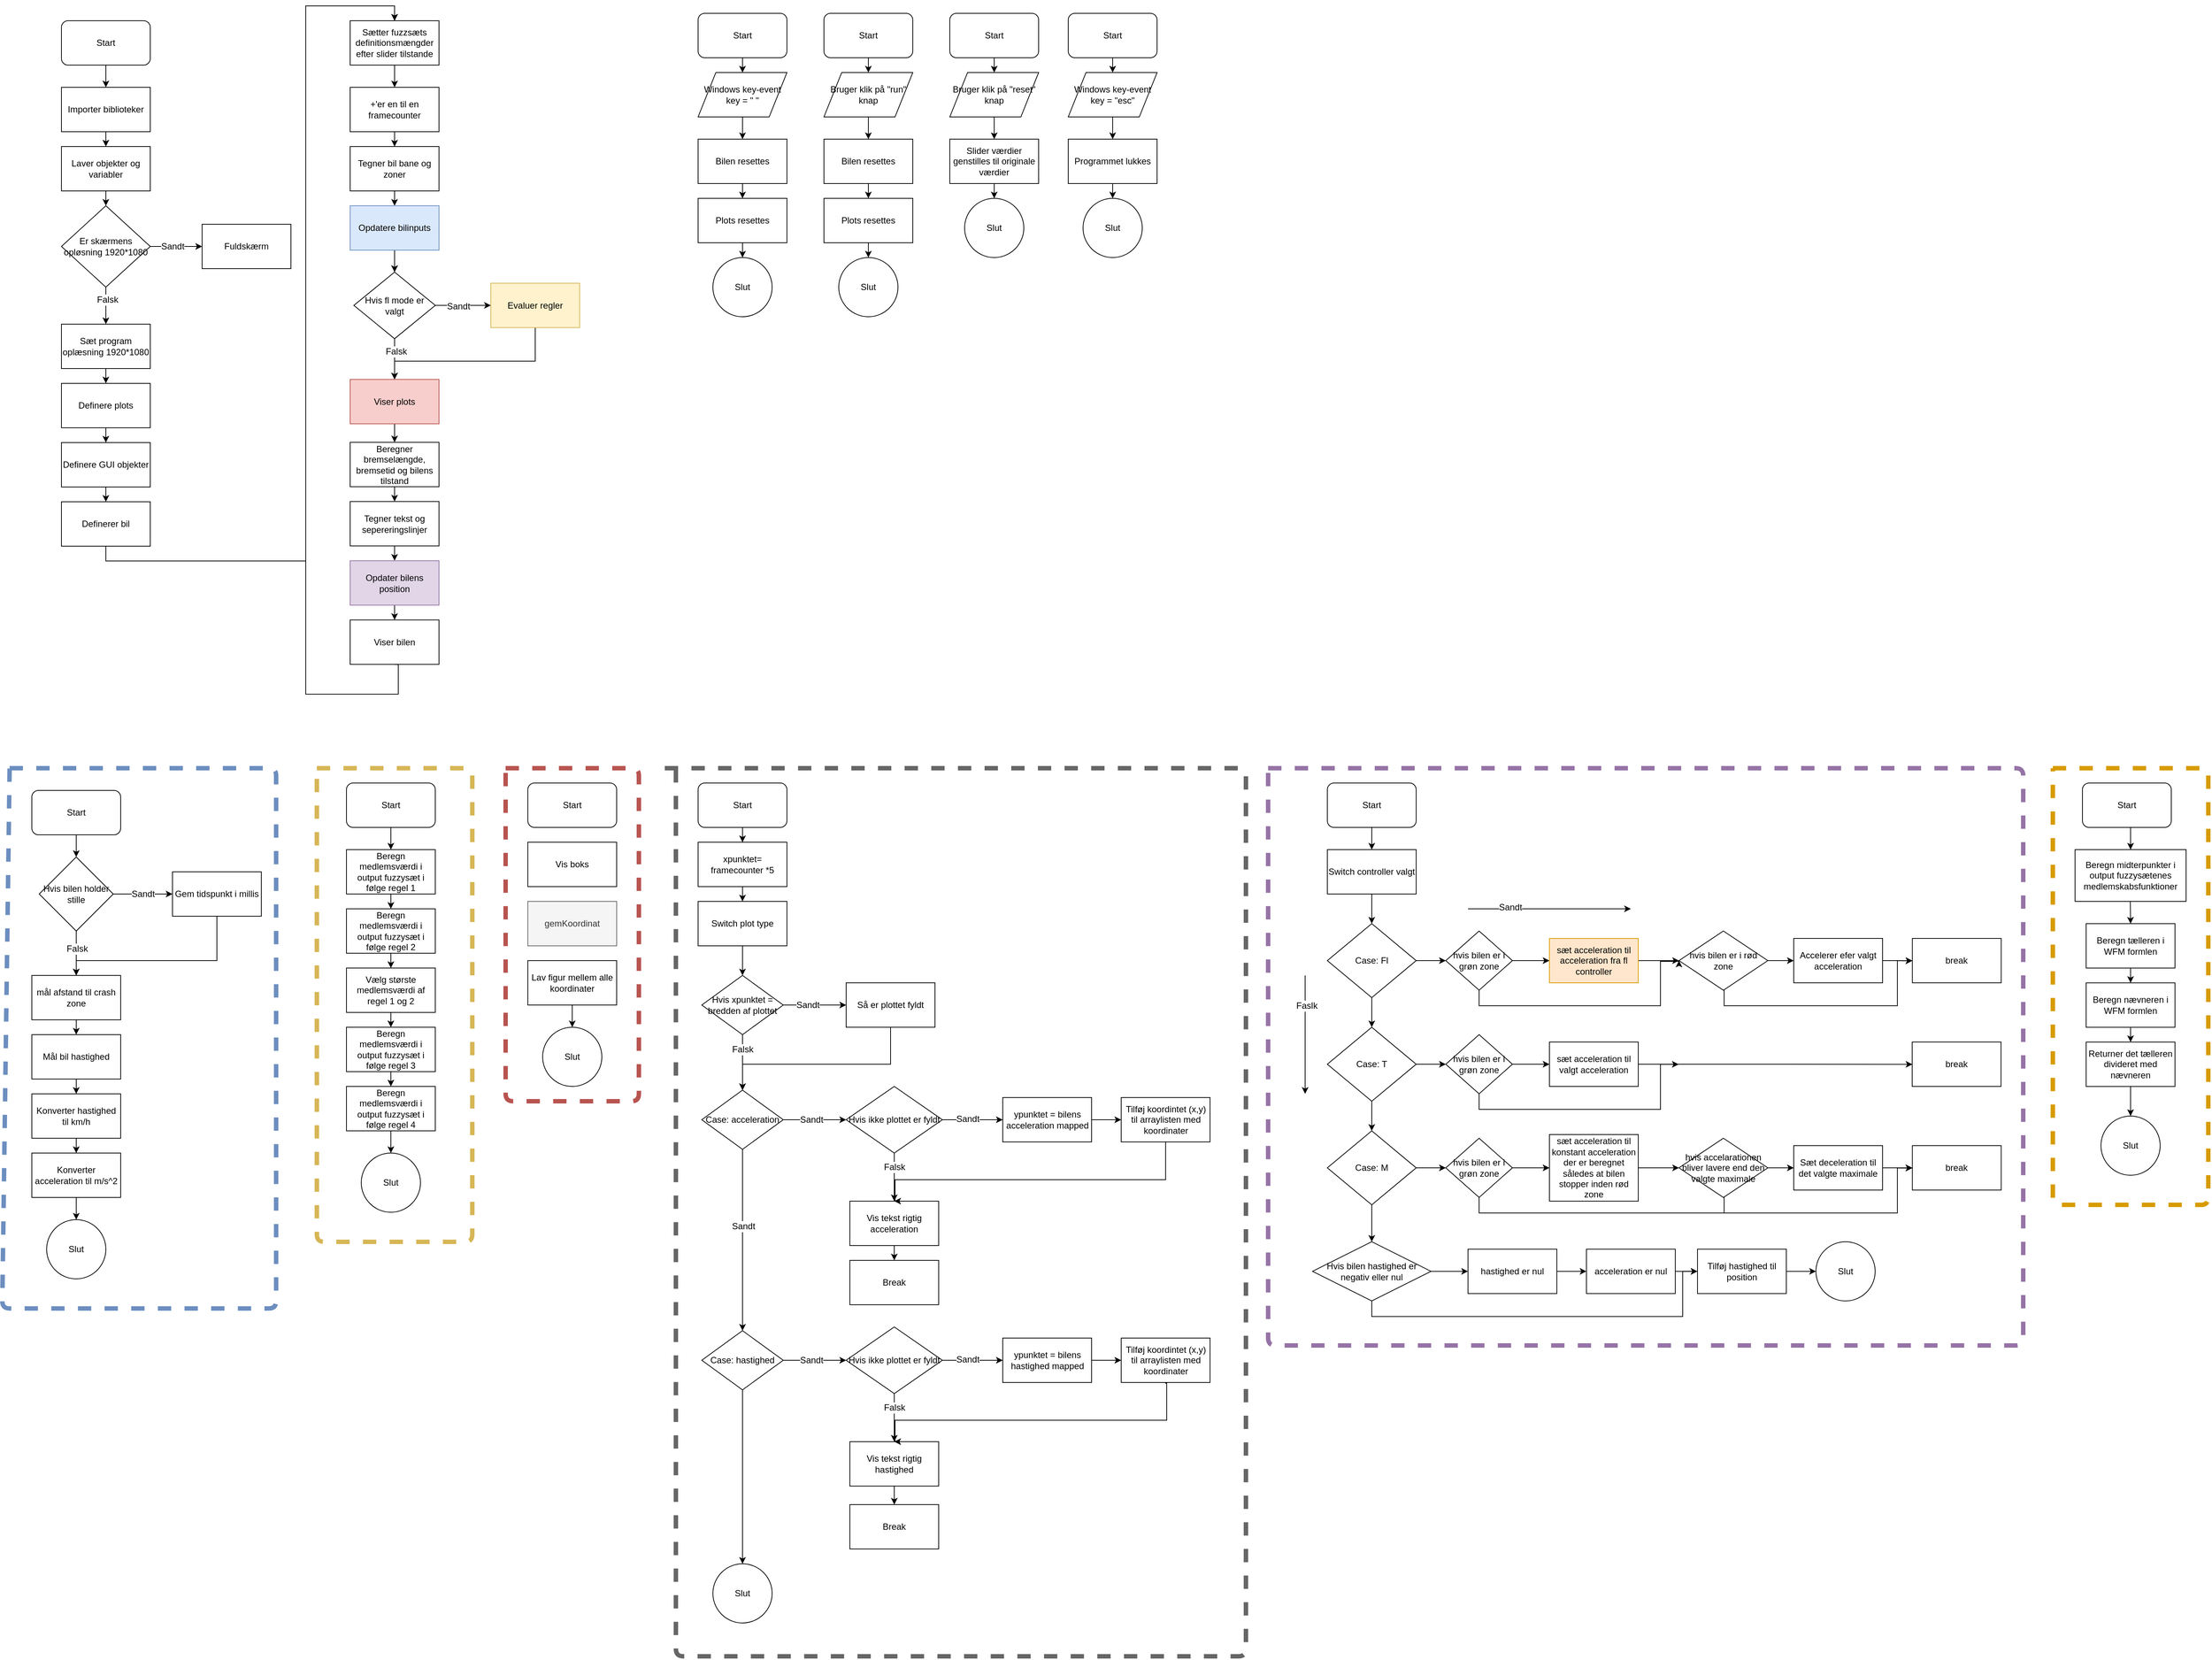<mxfile version="12.4.2" type="device" pages="1"><diagram id="8EQop9itay4am0FN3_cn" name="Page-1"><mxGraphModel dx="2600" dy="3890" grid="1" gridSize="10" guides="1" tooltips="1" connect="1" arrows="1" fold="1" page="1" pageScale="1" pageWidth="3300" pageHeight="4681" math="0" shadow="0"><root><mxCell id="0"/><mxCell id="1" parent="0"/><mxCell id="0iJN-K4hqH7IwBp-4Ycu-43" style="edgeStyle=orthogonalEdgeStyle;rounded=0;orthogonalLoop=1;jettySize=auto;html=1;exitX=0.5;exitY=1;exitDx=0;exitDy=0;entryX=0.5;entryY=0;entryDx=0;entryDy=0;" parent="1" source="0iJN-K4hqH7IwBp-4Ycu-1" target="0iJN-K4hqH7IwBp-4Ycu-2" edge="1"><mxGeometry relative="1" as="geometry"/></mxCell><mxCell id="0iJN-K4hqH7IwBp-4Ycu-1" value="Start" style="rounded=1;whiteSpace=wrap;html=1;" parent="1" vertex="1"><mxGeometry x="400" y="130" width="120" height="60" as="geometry"/></mxCell><mxCell id="0iJN-K4hqH7IwBp-4Ycu-44" style="edgeStyle=orthogonalEdgeStyle;rounded=0;orthogonalLoop=1;jettySize=auto;html=1;exitX=0.5;exitY=1;exitDx=0;exitDy=0;entryX=0.5;entryY=0;entryDx=0;entryDy=0;" parent="1" source="0iJN-K4hqH7IwBp-4Ycu-2" target="0iJN-K4hqH7IwBp-4Ycu-3" edge="1"><mxGeometry relative="1" as="geometry"/></mxCell><mxCell id="0iJN-K4hqH7IwBp-4Ycu-2" value="Importer biblioteker" style="rounded=0;whiteSpace=wrap;html=1;" parent="1" vertex="1"><mxGeometry x="400" y="220" width="120" height="60" as="geometry"/></mxCell><mxCell id="0iJN-K4hqH7IwBp-4Ycu-45" style="edgeStyle=orthogonalEdgeStyle;rounded=0;orthogonalLoop=1;jettySize=auto;html=1;exitX=0.5;exitY=1;exitDx=0;exitDy=0;entryX=0.5;entryY=0;entryDx=0;entryDy=0;" parent="1" source="0iJN-K4hqH7IwBp-4Ycu-3" target="0iJN-K4hqH7IwBp-4Ycu-4" edge="1"><mxGeometry relative="1" as="geometry"/></mxCell><mxCell id="0iJN-K4hqH7IwBp-4Ycu-3" value="Laver objekter og variabler" style="rounded=0;whiteSpace=wrap;html=1;" parent="1" vertex="1"><mxGeometry x="400" y="300" width="120" height="60" as="geometry"/></mxCell><mxCell id="0iJN-K4hqH7IwBp-4Ycu-46" style="edgeStyle=orthogonalEdgeStyle;rounded=0;orthogonalLoop=1;jettySize=auto;html=1;exitX=1;exitY=0.5;exitDx=0;exitDy=0;entryX=0;entryY=0.5;entryDx=0;entryDy=0;" parent="1" source="0iJN-K4hqH7IwBp-4Ycu-4" target="0iJN-K4hqH7IwBp-4Ycu-6" edge="1"><mxGeometry relative="1" as="geometry"/></mxCell><mxCell id="0iJN-K4hqH7IwBp-4Ycu-51" value="Sandt" style="text;html=1;align=center;verticalAlign=middle;resizable=0;points=[];;labelBackgroundColor=#ffffff;" parent="0iJN-K4hqH7IwBp-4Ycu-46" vertex="1" connectable="0"><mxGeometry x="0.191" y="-2" relative="1" as="geometry"><mxPoint x="-11.67" y="-2" as="offset"/></mxGeometry></mxCell><mxCell id="0iJN-K4hqH7IwBp-4Ycu-47" style="edgeStyle=orthogonalEdgeStyle;rounded=0;orthogonalLoop=1;jettySize=auto;html=1;exitX=0.5;exitY=1;exitDx=0;exitDy=0;entryX=0.5;entryY=0;entryDx=0;entryDy=0;" parent="1" source="0iJN-K4hqH7IwBp-4Ycu-4" target="0iJN-K4hqH7IwBp-4Ycu-7" edge="1"><mxGeometry relative="1" as="geometry"/></mxCell><mxCell id="0iJN-K4hqH7IwBp-4Ycu-55" value="Falsk" style="text;html=1;align=center;verticalAlign=middle;resizable=0;points=[];;labelBackgroundColor=#ffffff;" parent="0iJN-K4hqH7IwBp-4Ycu-47" vertex="1" connectable="0"><mxGeometry x="-0.333" y="2" relative="1" as="geometry"><mxPoint as="offset"/></mxGeometry></mxCell><mxCell id="0iJN-K4hqH7IwBp-4Ycu-4" value="Er skærmens opløsning 1920*1080" style="rhombus;whiteSpace=wrap;html=1;" parent="1" vertex="1"><mxGeometry x="400" y="380" width="120" height="110" as="geometry"/></mxCell><mxCell id="0iJN-K4hqH7IwBp-4Ycu-6" value="Fuldskærm" style="rounded=0;whiteSpace=wrap;html=1;" parent="1" vertex="1"><mxGeometry x="590" y="405" width="120" height="60" as="geometry"/></mxCell><mxCell id="0iJN-K4hqH7IwBp-4Ycu-48" style="edgeStyle=orthogonalEdgeStyle;rounded=0;orthogonalLoop=1;jettySize=auto;html=1;exitX=0.5;exitY=1;exitDx=0;exitDy=0;entryX=0.5;entryY=0;entryDx=0;entryDy=0;" parent="1" source="0iJN-K4hqH7IwBp-4Ycu-7" target="0iJN-K4hqH7IwBp-4Ycu-8" edge="1"><mxGeometry relative="1" as="geometry"/></mxCell><mxCell id="0iJN-K4hqH7IwBp-4Ycu-7" value="Sæt program oplæsning 1920*1080" style="rounded=0;whiteSpace=wrap;html=1;" parent="1" vertex="1"><mxGeometry x="400" y="540" width="120" height="60" as="geometry"/></mxCell><mxCell id="0iJN-K4hqH7IwBp-4Ycu-49" style="edgeStyle=orthogonalEdgeStyle;rounded=0;orthogonalLoop=1;jettySize=auto;html=1;exitX=0.5;exitY=1;exitDx=0;exitDy=0;entryX=0.5;entryY=0;entryDx=0;entryDy=0;" parent="1" source="0iJN-K4hqH7IwBp-4Ycu-8" target="0iJN-K4hqH7IwBp-4Ycu-9" edge="1"><mxGeometry relative="1" as="geometry"/></mxCell><mxCell id="0iJN-K4hqH7IwBp-4Ycu-8" value="Definere plots" style="rounded=0;whiteSpace=wrap;html=1;" parent="1" vertex="1"><mxGeometry x="400" y="620" width="120" height="60" as="geometry"/></mxCell><mxCell id="0iJN-K4hqH7IwBp-4Ycu-50" style="edgeStyle=orthogonalEdgeStyle;rounded=0;orthogonalLoop=1;jettySize=auto;html=1;exitX=0.5;exitY=1;exitDx=0;exitDy=0;entryX=0.5;entryY=0;entryDx=0;entryDy=0;" parent="1" source="0iJN-K4hqH7IwBp-4Ycu-9" target="0iJN-K4hqH7IwBp-4Ycu-10" edge="1"><mxGeometry relative="1" as="geometry"/></mxCell><mxCell id="0iJN-K4hqH7IwBp-4Ycu-9" value="Definere GUI objekter" style="rounded=0;whiteSpace=wrap;html=1;" parent="1" vertex="1"><mxGeometry x="400" y="700" width="120" height="60" as="geometry"/></mxCell><mxCell id="0iJN-K4hqH7IwBp-4Ycu-56" style="edgeStyle=orthogonalEdgeStyle;rounded=0;orthogonalLoop=1;jettySize=auto;html=1;exitX=0.5;exitY=1;exitDx=0;exitDy=0;entryX=0.5;entryY=0;entryDx=0;entryDy=0;" parent="1" source="0iJN-K4hqH7IwBp-4Ycu-10" target="0iJN-K4hqH7IwBp-4Ycu-11" edge="1"><mxGeometry relative="1" as="geometry"><Array as="points"><mxPoint x="460" y="860"/><mxPoint x="730" y="860"/><mxPoint x="730" y="110"/><mxPoint x="850" y="110"/></Array></mxGeometry></mxCell><mxCell id="0iJN-K4hqH7IwBp-4Ycu-10" value="&lt;div&gt;Definerer bil&lt;/div&gt;" style="rounded=0;whiteSpace=wrap;html=1;" parent="1" vertex="1"><mxGeometry x="400" y="780" width="120" height="60" as="geometry"/></mxCell><mxCell id="0iJN-K4hqH7IwBp-4Ycu-58" style="edgeStyle=orthogonalEdgeStyle;rounded=0;orthogonalLoop=1;jettySize=auto;html=1;exitX=0.5;exitY=1;exitDx=0;exitDy=0;entryX=0.5;entryY=0;entryDx=0;entryDy=0;" parent="1" source="0iJN-K4hqH7IwBp-4Ycu-11" target="0iJN-K4hqH7IwBp-4Ycu-12" edge="1"><mxGeometry relative="1" as="geometry"/></mxCell><mxCell id="0iJN-K4hqH7IwBp-4Ycu-11" value="Sætter fuzzsæts definitionsmængder efter slider tilstande" style="rounded=0;whiteSpace=wrap;html=1;" parent="1" vertex="1"><mxGeometry x="790" y="130" width="120" height="60" as="geometry"/></mxCell><mxCell id="0iJN-K4hqH7IwBp-4Ycu-59" style="edgeStyle=orthogonalEdgeStyle;rounded=0;orthogonalLoop=1;jettySize=auto;html=1;exitX=0.5;exitY=1;exitDx=0;exitDy=0;entryX=0.5;entryY=0;entryDx=0;entryDy=0;" parent="1" source="0iJN-K4hqH7IwBp-4Ycu-12" target="0iJN-K4hqH7IwBp-4Ycu-13" edge="1"><mxGeometry relative="1" as="geometry"/></mxCell><mxCell id="0iJN-K4hqH7IwBp-4Ycu-12" value="+'er en til en framecounter" style="rounded=0;whiteSpace=wrap;html=1;" parent="1" vertex="1"><mxGeometry x="790" y="220" width="120" height="60" as="geometry"/></mxCell><mxCell id="0iJN-K4hqH7IwBp-4Ycu-60" style="edgeStyle=orthogonalEdgeStyle;rounded=0;orthogonalLoop=1;jettySize=auto;html=1;exitX=0.5;exitY=1;exitDx=0;exitDy=0;entryX=0.5;entryY=0;entryDx=0;entryDy=0;" parent="1" source="0iJN-K4hqH7IwBp-4Ycu-13" target="0iJN-K4hqH7IwBp-4Ycu-14" edge="1"><mxGeometry relative="1" as="geometry"/></mxCell><mxCell id="0iJN-K4hqH7IwBp-4Ycu-13" value="Tegner bil bane og zoner" style="rounded=0;whiteSpace=wrap;html=1;" parent="1" vertex="1"><mxGeometry x="790" y="300" width="120" height="60" as="geometry"/></mxCell><mxCell id="0iJN-K4hqH7IwBp-4Ycu-61" style="edgeStyle=orthogonalEdgeStyle;rounded=0;orthogonalLoop=1;jettySize=auto;html=1;exitX=0.5;exitY=1;exitDx=0;exitDy=0;entryX=0.5;entryY=0;entryDx=0;entryDy=0;" parent="1" target="0iJN-K4hqH7IwBp-4Ycu-42" edge="1"><mxGeometry relative="1" as="geometry"><mxPoint x="845" y="440.003" as="sourcePoint"/></mxGeometry></mxCell><mxCell id="_lK7svE6k2NPERUqCKez-3" style="edgeStyle=orthogonalEdgeStyle;rounded=0;orthogonalLoop=1;jettySize=auto;html=1;exitX=0.5;exitY=1;exitDx=0;exitDy=0;entryX=0.5;entryY=0;entryDx=0;entryDy=0;" edge="1" parent="1" source="0iJN-K4hqH7IwBp-4Ycu-14" target="0iJN-K4hqH7IwBp-4Ycu-42"><mxGeometry relative="1" as="geometry"/></mxCell><mxCell id="0iJN-K4hqH7IwBp-4Ycu-14" value="Opdatere bilinputs" style="rounded=0;whiteSpace=wrap;html=1;fillColor=#dae8fc;strokeColor=#6c8ebf;" parent="1" vertex="1"><mxGeometry x="790" y="380" width="120" height="60" as="geometry"/></mxCell><mxCell id="_lK7svE6k2NPERUqCKez-13" style="edgeStyle=orthogonalEdgeStyle;rounded=0;orthogonalLoop=1;jettySize=auto;html=1;entryX=0.5;entryY=0;entryDx=0;entryDy=0;exitX=0.5;exitY=1;exitDx=0;exitDy=0;" edge="1" parent="1" source="0iJN-K4hqH7IwBp-4Ycu-15" target="0iJN-K4hqH7IwBp-4Ycu-16"><mxGeometry relative="1" as="geometry"><mxPoint x="1180" y="530" as="sourcePoint"/><Array as="points"><mxPoint x="1040" y="590"/><mxPoint x="850" y="590"/></Array></mxGeometry></mxCell><mxCell id="0iJN-K4hqH7IwBp-4Ycu-15" value="Evaluer regler" style="rounded=0;whiteSpace=wrap;html=1;fillColor=#fff2cc;strokeColor=#d6b656;" parent="1" vertex="1"><mxGeometry x="980" y="484.67" width="120" height="60" as="geometry"/></mxCell><mxCell id="0iJN-K4hqH7IwBp-4Ycu-64" style="edgeStyle=orthogonalEdgeStyle;rounded=0;orthogonalLoop=1;jettySize=auto;html=1;exitX=0.5;exitY=1;exitDx=0;exitDy=0;entryX=0.5;entryY=0;entryDx=0;entryDy=0;" parent="1" source="0iJN-K4hqH7IwBp-4Ycu-16" target="0iJN-K4hqH7IwBp-4Ycu-17" edge="1"><mxGeometry relative="1" as="geometry"/></mxCell><mxCell id="0iJN-K4hqH7IwBp-4Ycu-16" value="Viser plots" style="rounded=0;whiteSpace=wrap;html=1;fillColor=#f8cecc;strokeColor=#b85450;" parent="1" vertex="1"><mxGeometry x="790" y="614.67" width="120" height="60" as="geometry"/></mxCell><mxCell id="0iJN-K4hqH7IwBp-4Ycu-65" style="edgeStyle=orthogonalEdgeStyle;rounded=0;orthogonalLoop=1;jettySize=auto;html=1;exitX=0.5;exitY=1;exitDx=0;exitDy=0;entryX=0.5;entryY=0;entryDx=0;entryDy=0;" parent="1" source="0iJN-K4hqH7IwBp-4Ycu-17" target="0iJN-K4hqH7IwBp-4Ycu-18" edge="1"><mxGeometry relative="1" as="geometry"/></mxCell><mxCell id="0iJN-K4hqH7IwBp-4Ycu-17" value="Beregner bremselængde, bremsetid og bilens tilstand" style="rounded=0;whiteSpace=wrap;html=1;" parent="1" vertex="1"><mxGeometry x="790" y="699.67" width="120" height="60" as="geometry"/></mxCell><mxCell id="0iJN-K4hqH7IwBp-4Ycu-66" style="edgeStyle=orthogonalEdgeStyle;rounded=0;orthogonalLoop=1;jettySize=auto;html=1;exitX=0.5;exitY=1;exitDx=0;exitDy=0;entryX=0.5;entryY=0;entryDx=0;entryDy=0;" parent="1" source="0iJN-K4hqH7IwBp-4Ycu-18" target="0iJN-K4hqH7IwBp-4Ycu-21" edge="1"><mxGeometry relative="1" as="geometry"/></mxCell><mxCell id="0iJN-K4hqH7IwBp-4Ycu-18" value="Tegner tekst og sepereringslinjer " style="rounded=0;whiteSpace=wrap;html=1;" parent="1" vertex="1"><mxGeometry x="790" y="779.67" width="120" height="60" as="geometry"/></mxCell><mxCell id="0iJN-K4hqH7IwBp-4Ycu-57" style="edgeStyle=orthogonalEdgeStyle;rounded=0;orthogonalLoop=1;jettySize=auto;html=1;exitX=0.5;exitY=1;exitDx=0;exitDy=0;entryX=0.5;entryY=0;entryDx=0;entryDy=0;" parent="1" source="0iJN-K4hqH7IwBp-4Ycu-20" target="0iJN-K4hqH7IwBp-4Ycu-11" edge="1"><mxGeometry relative="1" as="geometry"><Array as="points"><mxPoint x="855" y="1040"/><mxPoint x="730" y="1040"/><mxPoint x="730" y="110"/><mxPoint x="850" y="110"/></Array></mxGeometry></mxCell><mxCell id="0iJN-K4hqH7IwBp-4Ycu-20" value="Viser bilen" style="rounded=0;whiteSpace=wrap;html=1;" parent="1" vertex="1"><mxGeometry x="790" y="939.67" width="120" height="60" as="geometry"/></mxCell><mxCell id="0iJN-K4hqH7IwBp-4Ycu-67" style="edgeStyle=orthogonalEdgeStyle;rounded=0;orthogonalLoop=1;jettySize=auto;html=1;exitX=0.5;exitY=1;exitDx=0;exitDy=0;entryX=0.5;entryY=0;entryDx=0;entryDy=0;" parent="1" source="0iJN-K4hqH7IwBp-4Ycu-21" target="0iJN-K4hqH7IwBp-4Ycu-20" edge="1"><mxGeometry relative="1" as="geometry"/></mxCell><mxCell id="0iJN-K4hqH7IwBp-4Ycu-21" value="Opdater bilens position" style="rounded=0;whiteSpace=wrap;html=1;fillColor=#e1d5e7;strokeColor=#9673a6;" parent="1" vertex="1"><mxGeometry x="790" y="859.67" width="120" height="60" as="geometry"/></mxCell><mxCell id="0iJN-K4hqH7IwBp-4Ycu-71" style="edgeStyle=orthogonalEdgeStyle;rounded=0;orthogonalLoop=1;jettySize=auto;html=1;exitX=0.5;exitY=1;exitDx=0;exitDy=0;entryX=0.5;entryY=0;entryDx=0;entryDy=0;" parent="1" source="0iJN-K4hqH7IwBp-4Ycu-22" target="0iJN-K4hqH7IwBp-4Ycu-24" edge="1"><mxGeometry relative="1" as="geometry"/></mxCell><mxCell id="0iJN-K4hqH7IwBp-4Ycu-22" value="Windows key-event key = &quot; &quot; " style="shape=parallelogram;perimeter=parallelogramPerimeter;whiteSpace=wrap;html=1;" parent="1" vertex="1"><mxGeometry x="1260" y="200" width="120" height="60" as="geometry"/></mxCell><mxCell id="0iJN-K4hqH7IwBp-4Ycu-23" value="Slut" style="ellipse;whiteSpace=wrap;html=1;aspect=fixed;" parent="1" vertex="1"><mxGeometry x="1280" y="450" width="80" height="80" as="geometry"/></mxCell><mxCell id="0iJN-K4hqH7IwBp-4Ycu-72" style="edgeStyle=orthogonalEdgeStyle;rounded=0;orthogonalLoop=1;jettySize=auto;html=1;exitX=0.5;exitY=1;exitDx=0;exitDy=0;entryX=0.5;entryY=0;entryDx=0;entryDy=0;" parent="1" source="0iJN-K4hqH7IwBp-4Ycu-24" target="0iJN-K4hqH7IwBp-4Ycu-25" edge="1"><mxGeometry relative="1" as="geometry"/></mxCell><mxCell id="0iJN-K4hqH7IwBp-4Ycu-24" value="Bilen resettes" style="rounded=0;whiteSpace=wrap;html=1;" parent="1" vertex="1"><mxGeometry x="1260" y="290" width="120" height="60" as="geometry"/></mxCell><mxCell id="0iJN-K4hqH7IwBp-4Ycu-73" style="edgeStyle=orthogonalEdgeStyle;rounded=0;orthogonalLoop=1;jettySize=auto;html=1;exitX=0.5;exitY=1;exitDx=0;exitDy=0;entryX=0.5;entryY=0;entryDx=0;entryDy=0;" parent="1" source="0iJN-K4hqH7IwBp-4Ycu-25" target="0iJN-K4hqH7IwBp-4Ycu-23" edge="1"><mxGeometry relative="1" as="geometry"/></mxCell><mxCell id="0iJN-K4hqH7IwBp-4Ycu-25" value="Plots resettes" style="rounded=0;whiteSpace=wrap;html=1;" parent="1" vertex="1"><mxGeometry x="1260" y="370" width="120" height="60" as="geometry"/></mxCell><mxCell id="0iJN-K4hqH7IwBp-4Ycu-70" style="edgeStyle=orthogonalEdgeStyle;rounded=0;orthogonalLoop=1;jettySize=auto;html=1;exitX=0.5;exitY=1;exitDx=0;exitDy=0;entryX=0.5;entryY=0;entryDx=0;entryDy=0;" parent="1" source="0iJN-K4hqH7IwBp-4Ycu-26" target="0iJN-K4hqH7IwBp-4Ycu-22" edge="1"><mxGeometry relative="1" as="geometry"/></mxCell><mxCell id="0iJN-K4hqH7IwBp-4Ycu-26" value="Start" style="rounded=1;whiteSpace=wrap;html=1;" parent="1" vertex="1"><mxGeometry x="1260" y="120" width="120" height="60" as="geometry"/></mxCell><mxCell id="0iJN-K4hqH7IwBp-4Ycu-75" style="edgeStyle=orthogonalEdgeStyle;rounded=0;orthogonalLoop=1;jettySize=auto;html=1;exitX=0.5;exitY=1;exitDx=0;exitDy=0;entryX=0.5;entryY=0;entryDx=0;entryDy=0;" parent="1" source="0iJN-K4hqH7IwBp-4Ycu-27" target="0iJN-K4hqH7IwBp-4Ycu-29" edge="1"><mxGeometry relative="1" as="geometry"/></mxCell><mxCell id="0iJN-K4hqH7IwBp-4Ycu-27" value="Bruger klik på &quot;run&quot; knap" style="shape=parallelogram;perimeter=parallelogramPerimeter;whiteSpace=wrap;html=1;" parent="1" vertex="1"><mxGeometry x="1430" y="200" width="120" height="60" as="geometry"/></mxCell><mxCell id="0iJN-K4hqH7IwBp-4Ycu-28" value="Slut" style="ellipse;whiteSpace=wrap;html=1;aspect=fixed;" parent="1" vertex="1"><mxGeometry x="1450" y="450" width="80" height="80" as="geometry"/></mxCell><mxCell id="0iJN-K4hqH7IwBp-4Ycu-76" style="edgeStyle=orthogonalEdgeStyle;rounded=0;orthogonalLoop=1;jettySize=auto;html=1;exitX=0.5;exitY=1;exitDx=0;exitDy=0;entryX=0.5;entryY=0;entryDx=0;entryDy=0;" parent="1" source="0iJN-K4hqH7IwBp-4Ycu-29" target="0iJN-K4hqH7IwBp-4Ycu-30" edge="1"><mxGeometry relative="1" as="geometry"/></mxCell><mxCell id="0iJN-K4hqH7IwBp-4Ycu-29" value="Bilen resettes" style="rounded=0;whiteSpace=wrap;html=1;" parent="1" vertex="1"><mxGeometry x="1430" y="290" width="120" height="60" as="geometry"/></mxCell><mxCell id="0iJN-K4hqH7IwBp-4Ycu-77" style="edgeStyle=orthogonalEdgeStyle;rounded=0;orthogonalLoop=1;jettySize=auto;html=1;exitX=0.5;exitY=1;exitDx=0;exitDy=0;entryX=0.5;entryY=0;entryDx=0;entryDy=0;" parent="1" source="0iJN-K4hqH7IwBp-4Ycu-30" target="0iJN-K4hqH7IwBp-4Ycu-28" edge="1"><mxGeometry relative="1" as="geometry"/></mxCell><mxCell id="0iJN-K4hqH7IwBp-4Ycu-30" value="Plots resettes" style="rounded=0;whiteSpace=wrap;html=1;" parent="1" vertex="1"><mxGeometry x="1430" y="370" width="120" height="60" as="geometry"/></mxCell><mxCell id="0iJN-K4hqH7IwBp-4Ycu-74" style="edgeStyle=orthogonalEdgeStyle;rounded=0;orthogonalLoop=1;jettySize=auto;html=1;exitX=0.5;exitY=1;exitDx=0;exitDy=0;entryX=0.5;entryY=0;entryDx=0;entryDy=0;" parent="1" source="0iJN-K4hqH7IwBp-4Ycu-31" target="0iJN-K4hqH7IwBp-4Ycu-27" edge="1"><mxGeometry relative="1" as="geometry"/></mxCell><mxCell id="0iJN-K4hqH7IwBp-4Ycu-31" value="Start" style="rounded=1;whiteSpace=wrap;html=1;" parent="1" vertex="1"><mxGeometry x="1430" y="120" width="120" height="60" as="geometry"/></mxCell><mxCell id="0iJN-K4hqH7IwBp-4Ycu-79" style="edgeStyle=orthogonalEdgeStyle;rounded=0;orthogonalLoop=1;jettySize=auto;html=1;exitX=0.5;exitY=1;exitDx=0;exitDy=0;entryX=0.5;entryY=0;entryDx=0;entryDy=0;" parent="1" source="0iJN-K4hqH7IwBp-4Ycu-32" target="0iJN-K4hqH7IwBp-4Ycu-34" edge="1"><mxGeometry relative="1" as="geometry"/></mxCell><mxCell id="0iJN-K4hqH7IwBp-4Ycu-32" value="Bruger klik på &quot;reset&quot; knap" style="shape=parallelogram;perimeter=parallelogramPerimeter;whiteSpace=wrap;html=1;" parent="1" vertex="1"><mxGeometry x="1600" y="200" width="120" height="60" as="geometry"/></mxCell><mxCell id="0iJN-K4hqH7IwBp-4Ycu-33" value="Slut" style="ellipse;whiteSpace=wrap;html=1;aspect=fixed;" parent="1" vertex="1"><mxGeometry x="1620" y="370" width="80" height="80" as="geometry"/></mxCell><mxCell id="0iJN-K4hqH7IwBp-4Ycu-80" style="edgeStyle=orthogonalEdgeStyle;rounded=0;orthogonalLoop=1;jettySize=auto;html=1;exitX=0.5;exitY=1;exitDx=0;exitDy=0;entryX=0.5;entryY=0;entryDx=0;entryDy=0;" parent="1" source="0iJN-K4hqH7IwBp-4Ycu-34" target="0iJN-K4hqH7IwBp-4Ycu-33" edge="1"><mxGeometry relative="1" as="geometry"/></mxCell><mxCell id="0iJN-K4hqH7IwBp-4Ycu-34" value="Slider værdier genstilles til originale værdier" style="rounded=0;whiteSpace=wrap;html=1;" parent="1" vertex="1"><mxGeometry x="1600" y="290" width="120" height="60" as="geometry"/></mxCell><mxCell id="0iJN-K4hqH7IwBp-4Ycu-78" style="edgeStyle=orthogonalEdgeStyle;rounded=0;orthogonalLoop=1;jettySize=auto;html=1;exitX=0.5;exitY=1;exitDx=0;exitDy=0;entryX=0.5;entryY=0;entryDx=0;entryDy=0;" parent="1" source="0iJN-K4hqH7IwBp-4Ycu-36" target="0iJN-K4hqH7IwBp-4Ycu-32" edge="1"><mxGeometry relative="1" as="geometry"/></mxCell><mxCell id="0iJN-K4hqH7IwBp-4Ycu-36" value="Start" style="rounded=1;whiteSpace=wrap;html=1;" parent="1" vertex="1"><mxGeometry x="1600" y="120" width="120" height="60" as="geometry"/></mxCell><mxCell id="0iJN-K4hqH7IwBp-4Ycu-82" style="edgeStyle=orthogonalEdgeStyle;rounded=0;orthogonalLoop=1;jettySize=auto;html=1;exitX=0.5;exitY=1;exitDx=0;exitDy=0;entryX=0.5;entryY=0;entryDx=0;entryDy=0;" parent="1" source="0iJN-K4hqH7IwBp-4Ycu-37" target="0iJN-K4hqH7IwBp-4Ycu-39" edge="1"><mxGeometry relative="1" as="geometry"/></mxCell><mxCell id="0iJN-K4hqH7IwBp-4Ycu-37" value="Windows key-event key = &quot;esc&quot; " style="shape=parallelogram;perimeter=parallelogramPerimeter;whiteSpace=wrap;html=1;" parent="1" vertex="1"><mxGeometry x="1760" y="200" width="120" height="60" as="geometry"/></mxCell><mxCell id="0iJN-K4hqH7IwBp-4Ycu-38" value="Slut" style="ellipse;whiteSpace=wrap;html=1;aspect=fixed;" parent="1" vertex="1"><mxGeometry x="1780" y="370" width="80" height="80" as="geometry"/></mxCell><mxCell id="0iJN-K4hqH7IwBp-4Ycu-83" style="edgeStyle=orthogonalEdgeStyle;rounded=0;orthogonalLoop=1;jettySize=auto;html=1;exitX=0.5;exitY=1;exitDx=0;exitDy=0;entryX=0.5;entryY=0;entryDx=0;entryDy=0;" parent="1" source="0iJN-K4hqH7IwBp-4Ycu-39" target="0iJN-K4hqH7IwBp-4Ycu-38" edge="1"><mxGeometry relative="1" as="geometry"/></mxCell><mxCell id="0iJN-K4hqH7IwBp-4Ycu-39" value="Programmet lukkes" style="rounded=0;whiteSpace=wrap;html=1;" parent="1" vertex="1"><mxGeometry x="1760" y="290" width="120" height="60" as="geometry"/></mxCell><mxCell id="0iJN-K4hqH7IwBp-4Ycu-81" style="edgeStyle=orthogonalEdgeStyle;rounded=0;orthogonalLoop=1;jettySize=auto;html=1;exitX=0.5;exitY=1;exitDx=0;exitDy=0;entryX=0.5;entryY=0;entryDx=0;entryDy=0;" parent="1" source="0iJN-K4hqH7IwBp-4Ycu-40" target="0iJN-K4hqH7IwBp-4Ycu-37" edge="1"><mxGeometry relative="1" as="geometry"/></mxCell><mxCell id="0iJN-K4hqH7IwBp-4Ycu-40" value="Start" style="rounded=1;whiteSpace=wrap;html=1;" parent="1" vertex="1"><mxGeometry x="1760" y="120" width="120" height="60" as="geometry"/></mxCell><mxCell id="0iJN-K4hqH7IwBp-4Ycu-62" style="edgeStyle=orthogonalEdgeStyle;rounded=0;orthogonalLoop=1;jettySize=auto;html=1;exitX=1;exitY=0.5;exitDx=0;exitDy=0;entryX=0;entryY=0.5;entryDx=0;entryDy=0;" parent="1" source="0iJN-K4hqH7IwBp-4Ycu-42" target="0iJN-K4hqH7IwBp-4Ycu-15" edge="1"><mxGeometry relative="1" as="geometry"><Array as="points"/><mxPoint x="975" y="515.003" as="targetPoint"/></mxGeometry></mxCell><mxCell id="0iJN-K4hqH7IwBp-4Ycu-68" value="Sandt" style="text;html=1;align=center;verticalAlign=middle;resizable=0;points=[];;labelBackgroundColor=#ffffff;" parent="0iJN-K4hqH7IwBp-4Ycu-62" vertex="1" connectable="0"><mxGeometry x="-0.143" y="-2" relative="1" as="geometry"><mxPoint x="-1" y="-1" as="offset"/></mxGeometry></mxCell><mxCell id="0iJN-K4hqH7IwBp-4Ycu-63" style="edgeStyle=orthogonalEdgeStyle;rounded=0;orthogonalLoop=1;jettySize=auto;html=1;exitX=0.5;exitY=1;exitDx=0;exitDy=0;entryX=0.5;entryY=0;entryDx=0;entryDy=0;" parent="1" source="0iJN-K4hqH7IwBp-4Ycu-42" target="0iJN-K4hqH7IwBp-4Ycu-16" edge="1"><mxGeometry relative="1" as="geometry"/></mxCell><mxCell id="0iJN-K4hqH7IwBp-4Ycu-69" value="Falsk" style="text;html=1;align=center;verticalAlign=middle;resizable=0;points=[];;labelBackgroundColor=#ffffff;" parent="0iJN-K4hqH7IwBp-4Ycu-63" vertex="1" connectable="0"><mxGeometry x="-0.358" y="2" relative="1" as="geometry"><mxPoint as="offset"/></mxGeometry></mxCell><mxCell id="0iJN-K4hqH7IwBp-4Ycu-42" value="Hvis fl mode er valgt" style="rhombus;whiteSpace=wrap;html=1;" parent="1" vertex="1"><mxGeometry x="795" y="469.67" width="110" height="90" as="geometry"/></mxCell><mxCell id="0iJN-K4hqH7IwBp-4Ycu-84" value="" style="endArrow=none;dashed=1;html=1;strokeWidth=6;fillColor=#dae8fc;strokeColor=#6c8ebf;" parent="1" edge="1"><mxGeometry width="50" height="50" relative="1" as="geometry"><mxPoint x="330" y="1140" as="sourcePoint"/><mxPoint x="330" y="1140" as="targetPoint"/><Array as="points"><mxPoint x="690" y="1140"/><mxPoint x="690" y="1870"/><mxPoint x="320" y="1870"/></Array></mxGeometry></mxCell><mxCell id="_lK7svE6k2NPERUqCKez-18" style="edgeStyle=orthogonalEdgeStyle;rounded=0;orthogonalLoop=1;jettySize=auto;html=1;exitX=0.5;exitY=1;exitDx=0;exitDy=0;entryX=0.5;entryY=0;entryDx=0;entryDy=0;" edge="1" parent="1" source="_lK7svE6k2NPERUqCKez-1" target="_lK7svE6k2NPERUqCKez-2"><mxGeometry relative="1" as="geometry"/></mxCell><mxCell id="_lK7svE6k2NPERUqCKez-1" value="Start" style="rounded=1;whiteSpace=wrap;html=1;" vertex="1" parent="1"><mxGeometry x="360" y="1170" width="120" height="60" as="geometry"/></mxCell><mxCell id="_lK7svE6k2NPERUqCKez-11" style="edgeStyle=orthogonalEdgeStyle;rounded=0;orthogonalLoop=1;jettySize=auto;html=1;exitX=1;exitY=0.5;exitDx=0;exitDy=0;entryX=0;entryY=0.5;entryDx=0;entryDy=0;" edge="1" parent="1" source="_lK7svE6k2NPERUqCKez-2" target="_lK7svE6k2NPERUqCKez-6"><mxGeometry relative="1" as="geometry"/></mxCell><mxCell id="_lK7svE6k2NPERUqCKez-16" value="Sandt" style="text;html=1;align=center;verticalAlign=middle;resizable=0;points=[];;labelBackgroundColor=#ffffff;" vertex="1" connectable="0" parent="_lK7svE6k2NPERUqCKez-11"><mxGeometry x="0.25" y="2" relative="1" as="geometry"><mxPoint x="-10" y="1.67" as="offset"/></mxGeometry></mxCell><mxCell id="_lK7svE6k2NPERUqCKez-12" style="edgeStyle=orthogonalEdgeStyle;rounded=0;orthogonalLoop=1;jettySize=auto;html=1;exitX=0.5;exitY=1;exitDx=0;exitDy=0;entryX=0.5;entryY=0;entryDx=0;entryDy=0;" edge="1" parent="1" source="_lK7svE6k2NPERUqCKez-2" target="_lK7svE6k2NPERUqCKez-7"><mxGeometry relative="1" as="geometry"><Array as="points"><mxPoint x="420" y="1390"/><mxPoint x="420" y="1390"/></Array></mxGeometry></mxCell><mxCell id="_lK7svE6k2NPERUqCKez-17" value="Falsk" style="text;html=1;align=center;verticalAlign=middle;resizable=0;points=[];;labelBackgroundColor=#ffffff;" vertex="1" connectable="0" parent="_lK7svE6k2NPERUqCKez-12"><mxGeometry y="6" relative="1" as="geometry"><mxPoint x="-5" y="-6" as="offset"/></mxGeometry></mxCell><mxCell id="_lK7svE6k2NPERUqCKez-2" value="Hvis bilen holder stille " style="rhombus;whiteSpace=wrap;html=1;" vertex="1" parent="1"><mxGeometry x="370" y="1260" width="100" height="100" as="geometry"/></mxCell><mxCell id="_lK7svE6k2NPERUqCKez-15" style="edgeStyle=orthogonalEdgeStyle;rounded=0;orthogonalLoop=1;jettySize=auto;html=1;exitX=0.5;exitY=1;exitDx=0;exitDy=0;entryX=0.5;entryY=0;entryDx=0;entryDy=0;" edge="1" parent="1" source="_lK7svE6k2NPERUqCKez-6" target="_lK7svE6k2NPERUqCKez-7"><mxGeometry relative="1" as="geometry"><Array as="points"><mxPoint x="610" y="1400"/><mxPoint x="420" y="1400"/></Array></mxGeometry></mxCell><mxCell id="_lK7svE6k2NPERUqCKez-6" value="Gem tidspunkt i millis" style="rounded=0;whiteSpace=wrap;html=1;" vertex="1" parent="1"><mxGeometry x="550" y="1280" width="120" height="60" as="geometry"/></mxCell><mxCell id="_lK7svE6k2NPERUqCKez-19" style="edgeStyle=orthogonalEdgeStyle;rounded=0;orthogonalLoop=1;jettySize=auto;html=1;exitX=0.5;exitY=1;exitDx=0;exitDy=0;entryX=0.5;entryY=0;entryDx=0;entryDy=0;" edge="1" parent="1" source="_lK7svE6k2NPERUqCKez-7" target="_lK7svE6k2NPERUqCKez-8"><mxGeometry relative="1" as="geometry"/></mxCell><mxCell id="_lK7svE6k2NPERUqCKez-7" value="mål afstand til crash zone" style="rounded=0;whiteSpace=wrap;html=1;" vertex="1" parent="1"><mxGeometry x="360" y="1420" width="120" height="60" as="geometry"/></mxCell><mxCell id="_lK7svE6k2NPERUqCKez-20" style="edgeStyle=orthogonalEdgeStyle;rounded=0;orthogonalLoop=1;jettySize=auto;html=1;exitX=0.5;exitY=1;exitDx=0;exitDy=0;entryX=0.5;entryY=0;entryDx=0;entryDy=0;" edge="1" parent="1" source="_lK7svE6k2NPERUqCKez-8" target="_lK7svE6k2NPERUqCKez-9"><mxGeometry relative="1" as="geometry"/></mxCell><mxCell id="_lK7svE6k2NPERUqCKez-8" value="Mål bil hastighed" style="rounded=0;whiteSpace=wrap;html=1;" vertex="1" parent="1"><mxGeometry x="360" y="1500" width="120" height="60" as="geometry"/></mxCell><mxCell id="_lK7svE6k2NPERUqCKez-21" style="edgeStyle=orthogonalEdgeStyle;rounded=0;orthogonalLoop=1;jettySize=auto;html=1;exitX=0.5;exitY=1;exitDx=0;exitDy=0;entryX=0.5;entryY=0;entryDx=0;entryDy=0;" edge="1" parent="1" source="_lK7svE6k2NPERUqCKez-9" target="_lK7svE6k2NPERUqCKez-10"><mxGeometry relative="1" as="geometry"/></mxCell><mxCell id="_lK7svE6k2NPERUqCKez-9" value="Konverter hastighed til km/h" style="rounded=0;whiteSpace=wrap;html=1;" vertex="1" parent="1"><mxGeometry x="360" y="1580" width="120" height="60" as="geometry"/></mxCell><mxCell id="_lK7svE6k2NPERUqCKez-23" style="edgeStyle=orthogonalEdgeStyle;rounded=0;orthogonalLoop=1;jettySize=auto;html=1;exitX=0.5;exitY=1;exitDx=0;exitDy=0;entryX=0.5;entryY=0;entryDx=0;entryDy=0;" edge="1" parent="1" source="_lK7svE6k2NPERUqCKez-10" target="_lK7svE6k2NPERUqCKez-22"><mxGeometry relative="1" as="geometry"/></mxCell><mxCell id="_lK7svE6k2NPERUqCKez-10" value="Konverter acceleration til m/s^2" style="rounded=0;whiteSpace=wrap;html=1;" vertex="1" parent="1"><mxGeometry x="360" y="1660" width="120" height="60" as="geometry"/></mxCell><mxCell id="_lK7svE6k2NPERUqCKez-22" value="Slut" style="ellipse;whiteSpace=wrap;html=1;aspect=fixed;" vertex="1" parent="1"><mxGeometry x="380" y="1750" width="80" height="80" as="geometry"/></mxCell><mxCell id="_lK7svE6k2NPERUqCKez-24" value="" style="endArrow=none;dashed=1;html=1;strokeWidth=6;fillColor=#fff2cc;strokeColor=#d6b656;" edge="1" parent="1"><mxGeometry width="50" height="50" relative="1" as="geometry"><mxPoint x="745" y="1140" as="sourcePoint"/><mxPoint x="745" y="1140" as="targetPoint"/><Array as="points"><mxPoint x="955" y="1140"/><mxPoint x="955" y="1780"/><mxPoint x="745" y="1780"/></Array></mxGeometry></mxCell><mxCell id="_lK7svE6k2NPERUqCKez-33" style="edgeStyle=orthogonalEdgeStyle;rounded=0;orthogonalLoop=1;jettySize=auto;html=1;exitX=0.5;exitY=1;exitDx=0;exitDy=0;entryX=0.5;entryY=0;entryDx=0;entryDy=0;" edge="1" parent="1" source="_lK7svE6k2NPERUqCKez-26" target="_lK7svE6k2NPERUqCKez-27"><mxGeometry relative="1" as="geometry"/></mxCell><mxCell id="_lK7svE6k2NPERUqCKez-26" value="Start" style="rounded=1;whiteSpace=wrap;html=1;" vertex="1" parent="1"><mxGeometry x="785" y="1160" width="120" height="60" as="geometry"/></mxCell><mxCell id="_lK7svE6k2NPERUqCKez-34" style="edgeStyle=orthogonalEdgeStyle;rounded=0;orthogonalLoop=1;jettySize=auto;html=1;exitX=0.5;exitY=1;exitDx=0;exitDy=0;entryX=0.5;entryY=0;entryDx=0;entryDy=0;" edge="1" parent="1" source="_lK7svE6k2NPERUqCKez-27" target="_lK7svE6k2NPERUqCKez-28"><mxGeometry relative="1" as="geometry"/></mxCell><mxCell id="_lK7svE6k2NPERUqCKez-27" value="Beregn medlemsværdi i output fuzzysæt i følge regel 1" style="rounded=0;whiteSpace=wrap;html=1;" vertex="1" parent="1"><mxGeometry x="785" y="1250" width="120" height="60" as="geometry"/></mxCell><mxCell id="_lK7svE6k2NPERUqCKez-35" style="edgeStyle=orthogonalEdgeStyle;rounded=0;orthogonalLoop=1;jettySize=auto;html=1;exitX=0.5;exitY=1;exitDx=0;exitDy=0;entryX=0.5;entryY=0;entryDx=0;entryDy=0;" edge="1" parent="1" source="_lK7svE6k2NPERUqCKez-28" target="_lK7svE6k2NPERUqCKez-31"><mxGeometry relative="1" as="geometry"/></mxCell><mxCell id="_lK7svE6k2NPERUqCKez-28" value="Beregn medlemsværdi i output fuzzysæt i følge regel 2" style="rounded=0;whiteSpace=wrap;html=1;" vertex="1" parent="1"><mxGeometry x="785" y="1330" width="120" height="60" as="geometry"/></mxCell><mxCell id="_lK7svE6k2NPERUqCKez-37" style="edgeStyle=orthogonalEdgeStyle;rounded=0;orthogonalLoop=1;jettySize=auto;html=1;exitX=0.5;exitY=1;exitDx=0;exitDy=0;entryX=0.5;entryY=0;entryDx=0;entryDy=0;" edge="1" parent="1" source="_lK7svE6k2NPERUqCKez-29" target="_lK7svE6k2NPERUqCKez-30"><mxGeometry relative="1" as="geometry"/></mxCell><mxCell id="_lK7svE6k2NPERUqCKez-29" value="Beregn medlemsværdi i output fuzzysæt i følge regel 3" style="rounded=0;whiteSpace=wrap;html=1;" vertex="1" parent="1"><mxGeometry x="785" y="1490" width="120" height="60" as="geometry"/></mxCell><mxCell id="_lK7svE6k2NPERUqCKez-38" style="edgeStyle=orthogonalEdgeStyle;rounded=0;orthogonalLoop=1;jettySize=auto;html=1;exitX=0.5;exitY=1;exitDx=0;exitDy=0;entryX=0.5;entryY=0;entryDx=0;entryDy=0;" edge="1" parent="1" source="_lK7svE6k2NPERUqCKez-30" target="_lK7svE6k2NPERUqCKez-32"><mxGeometry relative="1" as="geometry"/></mxCell><mxCell id="_lK7svE6k2NPERUqCKez-30" value="Beregn medlemsværdi i output fuzzysæt i følge regel 4" style="rounded=0;whiteSpace=wrap;html=1;" vertex="1" parent="1"><mxGeometry x="785" y="1570" width="120" height="60" as="geometry"/></mxCell><mxCell id="_lK7svE6k2NPERUqCKez-36" style="edgeStyle=orthogonalEdgeStyle;rounded=0;orthogonalLoop=1;jettySize=auto;html=1;exitX=0.5;exitY=1;exitDx=0;exitDy=0;entryX=0.5;entryY=0;entryDx=0;entryDy=0;" edge="1" parent="1" source="_lK7svE6k2NPERUqCKez-31" target="_lK7svE6k2NPERUqCKez-29"><mxGeometry relative="1" as="geometry"/></mxCell><mxCell id="_lK7svE6k2NPERUqCKez-31" value="Vælg største medlemsværdi af regel 1 og 2" style="rounded=0;whiteSpace=wrap;html=1;" vertex="1" parent="1"><mxGeometry x="785" y="1410" width="120" height="60" as="geometry"/></mxCell><mxCell id="_lK7svE6k2NPERUqCKez-32" value="Slut" style="ellipse;whiteSpace=wrap;html=1;aspect=fixed;" vertex="1" parent="1"><mxGeometry x="805" y="1660" width="80" height="80" as="geometry"/></mxCell><mxCell id="_lK7svE6k2NPERUqCKez-39" value="" style="endArrow=none;dashed=1;html=1;strokeWidth=6;fillColor=#f8cecc;strokeColor=#b85450;" edge="1" parent="1"><mxGeometry width="50" height="50" relative="1" as="geometry"><mxPoint x="1000" y="1140" as="sourcePoint"/><mxPoint x="1000" y="1140" as="targetPoint"/><Array as="points"><mxPoint x="1050" y="1140"/><mxPoint x="1090" y="1140"/><mxPoint x="1180" y="1140"/><mxPoint x="1180" y="1590"/><mxPoint x="1000" y="1590"/></Array></mxGeometry></mxCell><mxCell id="_lK7svE6k2NPERUqCKez-41" value="Start" style="rounded=1;whiteSpace=wrap;html=1;" vertex="1" parent="1"><mxGeometry x="1030" y="1160" width="120" height="60" as="geometry"/></mxCell><mxCell id="_lK7svE6k2NPERUqCKez-43" value="Vis boks" style="rounded=0;whiteSpace=wrap;html=1;" vertex="1" parent="1"><mxGeometry x="1030" y="1240" width="120" height="60" as="geometry"/></mxCell><mxCell id="_lK7svE6k2NPERUqCKez-44" value="gemKoordinat" style="rounded=0;whiteSpace=wrap;html=1;fillColor=#f5f5f5;strokeColor=#666666;fontColor=#333333;" vertex="1" parent="1"><mxGeometry x="1030" y="1320" width="120" height="60" as="geometry"/></mxCell><mxCell id="_lK7svE6k2NPERUqCKez-47" style="edgeStyle=orthogonalEdgeStyle;rounded=0;orthogonalLoop=1;jettySize=auto;html=1;exitX=0.5;exitY=1;exitDx=0;exitDy=0;entryX=0.5;entryY=0;entryDx=0;entryDy=0;" edge="1" parent="1" source="_lK7svE6k2NPERUqCKez-45" target="_lK7svE6k2NPERUqCKez-46"><mxGeometry relative="1" as="geometry"/></mxCell><mxCell id="_lK7svE6k2NPERUqCKez-45" value="Lav figur mellem alle koordinater" style="rounded=0;whiteSpace=wrap;html=1;" vertex="1" parent="1"><mxGeometry x="1030" y="1400" width="120" height="60" as="geometry"/></mxCell><mxCell id="_lK7svE6k2NPERUqCKez-46" value="Slut" style="ellipse;whiteSpace=wrap;html=1;aspect=fixed;" vertex="1" parent="1"><mxGeometry x="1050" y="1490" width="80" height="80" as="geometry"/></mxCell><mxCell id="_lK7svE6k2NPERUqCKez-49" value="" style="endArrow=none;dashed=1;html=1;strokeWidth=6;fillColor=#f5f5f5;strokeColor=#666666;" edge="1" parent="1"><mxGeometry width="50" height="50" relative="1" as="geometry"><mxPoint x="1215" y="1140" as="sourcePoint"/><mxPoint x="1230" y="1130" as="targetPoint"/><Array as="points"><mxPoint x="2000" y="1140"/><mxPoint x="2000" y="2340"/><mxPoint x="1230" y="2340"/></Array></mxGeometry></mxCell><mxCell id="_lK7svE6k2NPERUqCKez-65" value="" style="edgeStyle=orthogonalEdgeStyle;rounded=0;orthogonalLoop=1;jettySize=auto;html=1;" edge="1" parent="1" source="_lK7svE6k2NPERUqCKez-51" target="_lK7svE6k2NPERUqCKez-56"><mxGeometry relative="1" as="geometry"/></mxCell><mxCell id="_lK7svE6k2NPERUqCKez-51" value="Start" style="rounded=1;whiteSpace=wrap;html=1;" vertex="1" parent="1"><mxGeometry x="1260" y="1160" width="120" height="60" as="geometry"/></mxCell><mxCell id="_lK7svE6k2NPERUqCKez-102" style="edgeStyle=orthogonalEdgeStyle;rounded=0;orthogonalLoop=1;jettySize=auto;html=1;exitX=0.5;exitY=1;exitDx=0;exitDy=0;entryX=0.5;entryY=0;entryDx=0;entryDy=0;" edge="1" parent="1" source="_lK7svE6k2NPERUqCKez-52" target="_lK7svE6k2NPERUqCKez-98"><mxGeometry relative="1" as="geometry"/></mxCell><mxCell id="_lK7svE6k2NPERUqCKez-52" value="Switch plot type" style="rounded=0;whiteSpace=wrap;html=1;" vertex="1" parent="1"><mxGeometry x="1260" y="1320" width="120" height="60" as="geometry"/></mxCell><mxCell id="_lK7svE6k2NPERUqCKez-68" style="edgeStyle=orthogonalEdgeStyle;rounded=0;orthogonalLoop=1;jettySize=auto;html=1;exitX=1;exitY=0.5;exitDx=0;exitDy=0;entryX=0;entryY=0.5;entryDx=0;entryDy=0;" edge="1" parent="1" source="_lK7svE6k2NPERUqCKez-53" target="_lK7svE6k2NPERUqCKez-60"><mxGeometry relative="1" as="geometry"/></mxCell><mxCell id="_lK7svE6k2NPERUqCKez-73" value="Sandt" style="text;html=1;align=center;verticalAlign=middle;resizable=0;points=[];;labelBackgroundColor=#ffffff;" vertex="1" connectable="0" parent="_lK7svE6k2NPERUqCKez-68"><mxGeometry x="0.303" relative="1" as="geometry"><mxPoint x="-17.33" as="offset"/></mxGeometry></mxCell><mxCell id="_lK7svE6k2NPERUqCKez-89" style="edgeStyle=orthogonalEdgeStyle;rounded=0;orthogonalLoop=1;jettySize=auto;html=1;exitX=0.5;exitY=1;exitDx=0;exitDy=0;entryX=0.5;entryY=0;entryDx=0;entryDy=0;" edge="1" parent="1" source="_lK7svE6k2NPERUqCKez-53" target="_lK7svE6k2NPERUqCKez-78"><mxGeometry relative="1" as="geometry"/></mxCell><mxCell id="_lK7svE6k2NPERUqCKez-90" value="Sandt" style="text;html=1;align=center;verticalAlign=middle;resizable=0;points=[];;labelBackgroundColor=#ffffff;" vertex="1" connectable="0" parent="_lK7svE6k2NPERUqCKez-89"><mxGeometry x="-0.324" y="1" relative="1" as="geometry"><mxPoint x="-0.65" y="20.65" as="offset"/></mxGeometry></mxCell><mxCell id="_lK7svE6k2NPERUqCKez-53" value="Case: acceleration" style="rhombus;whiteSpace=wrap;html=1;" vertex="1" parent="1"><mxGeometry x="1265" y="1575" width="110" height="80" as="geometry"/></mxCell><mxCell id="_lK7svE6k2NPERUqCKez-66" style="edgeStyle=orthogonalEdgeStyle;rounded=0;orthogonalLoop=1;jettySize=auto;html=1;exitX=0.5;exitY=1;exitDx=0;exitDy=0;entryX=0.5;entryY=0;entryDx=0;entryDy=0;" edge="1" parent="1" source="_lK7svE6k2NPERUqCKez-56" target="_lK7svE6k2NPERUqCKez-52"><mxGeometry relative="1" as="geometry"/></mxCell><mxCell id="_lK7svE6k2NPERUqCKez-56" value="xpunktet= framecounter *5" style="rounded=0;whiteSpace=wrap;html=1;" vertex="1" parent="1"><mxGeometry x="1260" y="1240" width="120" height="60" as="geometry"/></mxCell><mxCell id="_lK7svE6k2NPERUqCKez-71" style="edgeStyle=orthogonalEdgeStyle;rounded=0;orthogonalLoop=1;jettySize=auto;html=1;exitX=1;exitY=0.5;exitDx=0;exitDy=0;entryX=0;entryY=0.5;entryDx=0;entryDy=0;" edge="1" parent="1" source="_lK7svE6k2NPERUqCKez-57" target="_lK7svE6k2NPERUqCKez-70"><mxGeometry relative="1" as="geometry"/></mxCell><mxCell id="_lK7svE6k2NPERUqCKez-57" value="ypunktet = bilens acceleration mapped" style="rounded=0;whiteSpace=wrap;html=1;" vertex="1" parent="1"><mxGeometry x="1671.53" y="1585" width="120" height="60" as="geometry"/></mxCell><mxCell id="_lK7svE6k2NPERUqCKez-61" style="edgeStyle=orthogonalEdgeStyle;rounded=0;orthogonalLoop=1;jettySize=auto;html=1;exitX=1;exitY=0.5;exitDx=0;exitDy=0;entryX=0;entryY=0.5;entryDx=0;entryDy=0;" edge="1" parent="1" source="_lK7svE6k2NPERUqCKez-60" target="_lK7svE6k2NPERUqCKez-57"><mxGeometry relative="1" as="geometry"/></mxCell><mxCell id="_lK7svE6k2NPERUqCKez-74" value="Sandt" style="text;html=1;align=center;verticalAlign=middle;resizable=0;points=[];;labelBackgroundColor=#ffffff;" vertex="1" connectable="0" parent="_lK7svE6k2NPERUqCKez-61"><mxGeometry x="-0.181" y="1" relative="1" as="geometry"><mxPoint as="offset"/></mxGeometry></mxCell><mxCell id="_lK7svE6k2NPERUqCKez-64" style="edgeStyle=orthogonalEdgeStyle;rounded=0;orthogonalLoop=1;jettySize=auto;html=1;exitX=0.5;exitY=1;exitDx=0;exitDy=0;entryX=0.5;entryY=0;entryDx=0;entryDy=0;" edge="1" parent="1" source="_lK7svE6k2NPERUqCKez-60" target="_lK7svE6k2NPERUqCKez-63"><mxGeometry relative="1" as="geometry"/></mxCell><mxCell id="_lK7svE6k2NPERUqCKez-75" value="Falsk" style="text;html=1;align=center;verticalAlign=middle;resizable=0;points=[];;labelBackgroundColor=#ffffff;" vertex="1" connectable="0" parent="_lK7svE6k2NPERUqCKez-64"><mxGeometry x="-0.659" relative="1" as="geometry"><mxPoint y="7.33" as="offset"/></mxGeometry></mxCell><mxCell id="_lK7svE6k2NPERUqCKez-60" value="Hvis ikke plottet er fyldt" style="rhombus;whiteSpace=wrap;html=1;" vertex="1" parent="1"><mxGeometry x="1460" y="1570" width="130" height="90" as="geometry"/></mxCell><mxCell id="_lK7svE6k2NPERUqCKez-92" style="edgeStyle=orthogonalEdgeStyle;rounded=0;orthogonalLoop=1;jettySize=auto;html=1;exitX=0.5;exitY=1;exitDx=0;exitDy=0;entryX=0.5;entryY=0;entryDx=0;entryDy=0;" edge="1" parent="1" source="_lK7svE6k2NPERUqCKez-63" target="_lK7svE6k2NPERUqCKez-91"><mxGeometry relative="1" as="geometry"/></mxCell><mxCell id="_lK7svE6k2NPERUqCKez-63" value="Vis tekst rigtig acceleration" style="rounded=0;whiteSpace=wrap;html=1;" vertex="1" parent="1"><mxGeometry x="1465" y="1725" width="120" height="60" as="geometry"/></mxCell><mxCell id="_lK7svE6k2NPERUqCKez-72" style="edgeStyle=orthogonalEdgeStyle;rounded=0;orthogonalLoop=1;jettySize=auto;html=1;exitX=0.5;exitY=1;exitDx=0;exitDy=0;entryX=0.5;entryY=0;entryDx=0;entryDy=0;" edge="1" parent="1" source="_lK7svE6k2NPERUqCKez-70" target="_lK7svE6k2NPERUqCKez-63"><mxGeometry relative="1" as="geometry"><Array as="points"><mxPoint x="1891" y="1696"/><mxPoint x="1526" y="1696"/></Array></mxGeometry></mxCell><mxCell id="_lK7svE6k2NPERUqCKez-70" value="Tilføj koordintet (x,y) til arraylisten med koordinater" style="rounded=0;whiteSpace=wrap;html=1;" vertex="1" parent="1"><mxGeometry x="1831.53" y="1585" width="120" height="60" as="geometry"/></mxCell><mxCell id="_lK7svE6k2NPERUqCKez-76" style="edgeStyle=orthogonalEdgeStyle;rounded=0;orthogonalLoop=1;jettySize=auto;html=1;exitX=1;exitY=0.5;exitDx=0;exitDy=0;entryX=0;entryY=0.5;entryDx=0;entryDy=0;" edge="1" parent="1" source="_lK7svE6k2NPERUqCKez-78" target="_lK7svE6k2NPERUqCKez-85"><mxGeometry relative="1" as="geometry"/></mxCell><mxCell id="_lK7svE6k2NPERUqCKez-77" value="Sandt" style="text;html=1;align=center;verticalAlign=middle;resizable=0;points=[];;labelBackgroundColor=#ffffff;" vertex="1" connectable="0" parent="_lK7svE6k2NPERUqCKez-76"><mxGeometry x="0.303" relative="1" as="geometry"><mxPoint x="-17.33" as="offset"/></mxGeometry></mxCell><mxCell id="_lK7svE6k2NPERUqCKez-95" style="edgeStyle=orthogonalEdgeStyle;rounded=0;orthogonalLoop=1;jettySize=auto;html=1;exitX=0.5;exitY=1;exitDx=0;exitDy=0;" edge="1" parent="1" source="_lK7svE6k2NPERUqCKez-78"><mxGeometry relative="1" as="geometry"><mxPoint x="1320" y="2215" as="targetPoint"/></mxGeometry></mxCell><mxCell id="_lK7svE6k2NPERUqCKez-78" value="Case: hastighed" style="rhombus;whiteSpace=wrap;html=1;" vertex="1" parent="1"><mxGeometry x="1265" y="1900" width="110" height="80" as="geometry"/></mxCell><mxCell id="_lK7svE6k2NPERUqCKez-79" style="edgeStyle=orthogonalEdgeStyle;rounded=0;orthogonalLoop=1;jettySize=auto;html=1;exitX=1;exitY=0.5;exitDx=0;exitDy=0;entryX=0;entryY=0.5;entryDx=0;entryDy=0;" edge="1" parent="1" source="_lK7svE6k2NPERUqCKez-80" target="_lK7svE6k2NPERUqCKez-88"><mxGeometry relative="1" as="geometry"/></mxCell><mxCell id="_lK7svE6k2NPERUqCKez-80" value="ypunktet = bilens hastighed mapped" style="rounded=0;whiteSpace=wrap;html=1;" vertex="1" parent="1"><mxGeometry x="1671.53" y="1910" width="120" height="60" as="geometry"/></mxCell><mxCell id="_lK7svE6k2NPERUqCKez-81" style="edgeStyle=orthogonalEdgeStyle;rounded=0;orthogonalLoop=1;jettySize=auto;html=1;exitX=1;exitY=0.5;exitDx=0;exitDy=0;entryX=0;entryY=0.5;entryDx=0;entryDy=0;" edge="1" parent="1" source="_lK7svE6k2NPERUqCKez-85" target="_lK7svE6k2NPERUqCKez-80"><mxGeometry relative="1" as="geometry"/></mxCell><mxCell id="_lK7svE6k2NPERUqCKez-82" value="Sandt" style="text;html=1;align=center;verticalAlign=middle;resizable=0;points=[];;labelBackgroundColor=#ffffff;" vertex="1" connectable="0" parent="_lK7svE6k2NPERUqCKez-81"><mxGeometry x="-0.181" y="1" relative="1" as="geometry"><mxPoint as="offset"/></mxGeometry></mxCell><mxCell id="_lK7svE6k2NPERUqCKez-83" style="edgeStyle=orthogonalEdgeStyle;rounded=0;orthogonalLoop=1;jettySize=auto;html=1;exitX=0.5;exitY=1;exitDx=0;exitDy=0;entryX=0.5;entryY=0;entryDx=0;entryDy=0;" edge="1" parent="1" source="_lK7svE6k2NPERUqCKez-85" target="_lK7svE6k2NPERUqCKez-86"><mxGeometry relative="1" as="geometry"/></mxCell><mxCell id="_lK7svE6k2NPERUqCKez-84" value="Falsk" style="text;html=1;align=center;verticalAlign=middle;resizable=0;points=[];;labelBackgroundColor=#ffffff;" vertex="1" connectable="0" parent="_lK7svE6k2NPERUqCKez-83"><mxGeometry x="-0.659" relative="1" as="geometry"><mxPoint y="7.33" as="offset"/></mxGeometry></mxCell><mxCell id="_lK7svE6k2NPERUqCKez-85" value="Hvis ikke plottet er fyldt" style="rhombus;whiteSpace=wrap;html=1;" vertex="1" parent="1"><mxGeometry x="1460" y="1895" width="130" height="90" as="geometry"/></mxCell><mxCell id="_lK7svE6k2NPERUqCKez-94" style="edgeStyle=orthogonalEdgeStyle;rounded=0;orthogonalLoop=1;jettySize=auto;html=1;exitX=0.5;exitY=1;exitDx=0;exitDy=0;entryX=0.5;entryY=0;entryDx=0;entryDy=0;" edge="1" parent="1" source="_lK7svE6k2NPERUqCKez-86" target="_lK7svE6k2NPERUqCKez-93"><mxGeometry relative="1" as="geometry"/></mxCell><mxCell id="_lK7svE6k2NPERUqCKez-86" value="Vis tekst rigtig hastighed" style="rounded=0;whiteSpace=wrap;html=1;" vertex="1" parent="1"><mxGeometry x="1465" y="2050" width="120" height="60" as="geometry"/></mxCell><mxCell id="_lK7svE6k2NPERUqCKez-87" style="edgeStyle=orthogonalEdgeStyle;rounded=0;orthogonalLoop=1;jettySize=auto;html=1;exitX=0.5;exitY=1;exitDx=0;exitDy=0;entryX=0.5;entryY=0;entryDx=0;entryDy=0;" edge="1" parent="1" source="_lK7svE6k2NPERUqCKez-88" target="_lK7svE6k2NPERUqCKez-86"><mxGeometry relative="1" as="geometry"><Array as="points"><mxPoint x="1893" y="1971"/><mxPoint x="1893" y="2021"/><mxPoint x="1526" y="2021"/></Array></mxGeometry></mxCell><mxCell id="_lK7svE6k2NPERUqCKez-88" value="Tilføj koordintet (x,y) til arraylisten med koordinater" style="rounded=0;whiteSpace=wrap;html=1;" vertex="1" parent="1"><mxGeometry x="1831.53" y="1910" width="120" height="60" as="geometry"/></mxCell><mxCell id="_lK7svE6k2NPERUqCKez-91" value="Break" style="rounded=0;whiteSpace=wrap;html=1;" vertex="1" parent="1"><mxGeometry x="1465" y="1805" width="120" height="60" as="geometry"/></mxCell><mxCell id="_lK7svE6k2NPERUqCKez-93" value="Break" style="rounded=0;whiteSpace=wrap;html=1;" vertex="1" parent="1"><mxGeometry x="1465" y="2135" width="120" height="60" as="geometry"/></mxCell><mxCell id="_lK7svE6k2NPERUqCKez-97" value="Slut" style="ellipse;whiteSpace=wrap;html=1;aspect=fixed;" vertex="1" parent="1"><mxGeometry x="1280" y="2215" width="80" height="80" as="geometry"/></mxCell><mxCell id="_lK7svE6k2NPERUqCKez-103" style="edgeStyle=orthogonalEdgeStyle;rounded=0;orthogonalLoop=1;jettySize=auto;html=1;exitX=1;exitY=0.5;exitDx=0;exitDy=0;entryX=0;entryY=0.5;entryDx=0;entryDy=0;" edge="1" parent="1" source="_lK7svE6k2NPERUqCKez-98" target="_lK7svE6k2NPERUqCKez-101"><mxGeometry relative="1" as="geometry"><Array as="points"><mxPoint x="1410" y="1460"/><mxPoint x="1410" y="1460"/></Array></mxGeometry></mxCell><mxCell id="_lK7svE6k2NPERUqCKez-104" value="Sandt" style="text;html=1;align=center;verticalAlign=middle;resizable=0;points=[];;labelBackgroundColor=#ffffff;" vertex="1" connectable="0" parent="_lK7svE6k2NPERUqCKez-103"><mxGeometry x="-0.176" y="-2" relative="1" as="geometry"><mxPoint x="-2" y="-2" as="offset"/></mxGeometry></mxCell><mxCell id="_lK7svE6k2NPERUqCKez-105" style="edgeStyle=orthogonalEdgeStyle;rounded=0;orthogonalLoop=1;jettySize=auto;html=1;exitX=0.5;exitY=1;exitDx=0;exitDy=0;entryX=0.5;entryY=0;entryDx=0;entryDy=0;" edge="1" parent="1" source="_lK7svE6k2NPERUqCKez-98" target="_lK7svE6k2NPERUqCKez-53"><mxGeometry relative="1" as="geometry"/></mxCell><mxCell id="_lK7svE6k2NPERUqCKez-106" value="Falsk" style="text;html=1;align=center;verticalAlign=middle;resizable=0;points=[];;labelBackgroundColor=#ffffff;" vertex="1" connectable="0" parent="_lK7svE6k2NPERUqCKez-105"><mxGeometry x="-0.222" y="-1" relative="1" as="geometry"><mxPoint x="1" y="-9.5" as="offset"/></mxGeometry></mxCell><mxCell id="_lK7svE6k2NPERUqCKez-98" value="Hvis xpunktet = bredden af plottet" style="rhombus;whiteSpace=wrap;html=1;" vertex="1" parent="1"><mxGeometry x="1265" y="1420" width="110" height="80" as="geometry"/></mxCell><mxCell id="_lK7svE6k2NPERUqCKez-107" style="edgeStyle=orthogonalEdgeStyle;rounded=0;orthogonalLoop=1;jettySize=auto;html=1;exitX=0.5;exitY=1;exitDx=0;exitDy=0;entryX=0.5;entryY=0;entryDx=0;entryDy=0;" edge="1" parent="1" source="_lK7svE6k2NPERUqCKez-101" target="_lK7svE6k2NPERUqCKez-53"><mxGeometry relative="1" as="geometry"><Array as="points"><mxPoint x="1520" y="1540"/><mxPoint x="1320" y="1540"/></Array></mxGeometry></mxCell><mxCell id="_lK7svE6k2NPERUqCKez-101" value="Så er plottet fyldt" style="rounded=0;whiteSpace=wrap;html=1;" vertex="1" parent="1"><mxGeometry x="1460" y="1430" width="120" height="60" as="geometry"/></mxCell><mxCell id="_lK7svE6k2NPERUqCKez-125" style="edgeStyle=orthogonalEdgeStyle;rounded=0;orthogonalLoop=1;jettySize=auto;html=1;exitX=0.5;exitY=1;exitDx=0;exitDy=0;entryX=0.5;entryY=0;entryDx=0;entryDy=0;" edge="1" parent="1" source="_lK7svE6k2NPERUqCKez-108" target="_lK7svE6k2NPERUqCKez-109"><mxGeometry relative="1" as="geometry"/></mxCell><mxCell id="_lK7svE6k2NPERUqCKez-108" value="Start" style="rounded=1;whiteSpace=wrap;html=1;" vertex="1" parent="1"><mxGeometry x="2110" y="1160" width="120" height="60" as="geometry"/></mxCell><mxCell id="_lK7svE6k2NPERUqCKez-126" style="edgeStyle=orthogonalEdgeStyle;rounded=0;orthogonalLoop=1;jettySize=auto;html=1;exitX=0.5;exitY=1;exitDx=0;exitDy=0;entryX=0.5;entryY=0;entryDx=0;entryDy=0;" edge="1" parent="1" source="_lK7svE6k2NPERUqCKez-109" target="_lK7svE6k2NPERUqCKez-110"><mxGeometry relative="1" as="geometry"/></mxCell><mxCell id="_lK7svE6k2NPERUqCKez-109" value="Switch controller valgt" style="rounded=0;whiteSpace=wrap;html=1;" vertex="1" parent="1"><mxGeometry x="2110" y="1250" width="120" height="60" as="geometry"/></mxCell><mxCell id="_lK7svE6k2NPERUqCKez-127" style="edgeStyle=orthogonalEdgeStyle;rounded=0;orthogonalLoop=1;jettySize=auto;html=1;exitX=1;exitY=0.5;exitDx=0;exitDy=0;entryX=0;entryY=0.5;entryDx=0;entryDy=0;" edge="1" parent="1" source="_lK7svE6k2NPERUqCKez-110" target="_lK7svE6k2NPERUqCKez-111"><mxGeometry relative="1" as="geometry"/></mxCell><mxCell id="_lK7svE6k2NPERUqCKez-164" style="edgeStyle=orthogonalEdgeStyle;rounded=0;orthogonalLoop=1;jettySize=auto;html=1;exitX=0.5;exitY=1;exitDx=0;exitDy=0;entryX=0.5;entryY=0;entryDx=0;entryDy=0;" edge="1" parent="1" source="_lK7svE6k2NPERUqCKez-110" target="_lK7svE6k2NPERUqCKez-141"><mxGeometry relative="1" as="geometry"/></mxCell><mxCell id="_lK7svE6k2NPERUqCKez-110" value="Case: Fl" style="rhombus;whiteSpace=wrap;html=1;" vertex="1" parent="1"><mxGeometry x="2110" y="1350" width="120" height="100" as="geometry"/></mxCell><mxCell id="_lK7svE6k2NPERUqCKez-128" style="edgeStyle=orthogonalEdgeStyle;rounded=0;orthogonalLoop=1;jettySize=auto;html=1;exitX=1;exitY=0.5;exitDx=0;exitDy=0;entryX=0;entryY=0.5;entryDx=0;entryDy=0;" edge="1" parent="1" source="_lK7svE6k2NPERUqCKez-111" target="_lK7svE6k2NPERUqCKez-112"><mxGeometry relative="1" as="geometry"/></mxCell><mxCell id="_lK7svE6k2NPERUqCKez-137" style="edgeStyle=orthogonalEdgeStyle;rounded=0;orthogonalLoop=1;jettySize=auto;html=1;exitX=0.5;exitY=1;exitDx=0;exitDy=0;entryX=0;entryY=0.5;entryDx=0;entryDy=0;" edge="1" parent="1" source="_lK7svE6k2NPERUqCKez-111" target="_lK7svE6k2NPERUqCKez-113"><mxGeometry relative="1" as="geometry"><Array as="points"><mxPoint x="2315" y="1461"/><mxPoint x="2560" y="1461"/><mxPoint x="2560" y="1401"/></Array></mxGeometry></mxCell><mxCell id="_lK7svE6k2NPERUqCKez-111" value="hvis bilen er i grøn zone" style="rhombus;whiteSpace=wrap;html=1;" vertex="1" parent="1"><mxGeometry x="2270" y="1360" width="90" height="80" as="geometry"/></mxCell><mxCell id="_lK7svE6k2NPERUqCKez-129" style="edgeStyle=orthogonalEdgeStyle;rounded=0;orthogonalLoop=1;jettySize=auto;html=1;exitX=1;exitY=0.5;exitDx=0;exitDy=0;entryX=0;entryY=0.5;entryDx=0;entryDy=0;" edge="1" parent="1" source="_lK7svE6k2NPERUqCKez-112" target="_lK7svE6k2NPERUqCKez-113"><mxGeometry relative="1" as="geometry"/></mxCell><mxCell id="_lK7svE6k2NPERUqCKez-112" value="sæt acceleration til acceleration fra fl controller" style="rounded=0;whiteSpace=wrap;html=1;fillColor=#ffe6cc;strokeColor=#d79b00;" vertex="1" parent="1"><mxGeometry x="2410" y="1370" width="120" height="60" as="geometry"/></mxCell><mxCell id="_lK7svE6k2NPERUqCKez-130" style="edgeStyle=orthogonalEdgeStyle;rounded=0;orthogonalLoop=1;jettySize=auto;html=1;exitX=1;exitY=0.5;exitDx=0;exitDy=0;entryX=0;entryY=0.5;entryDx=0;entryDy=0;" edge="1" parent="1" source="_lK7svE6k2NPERUqCKez-113" target="_lK7svE6k2NPERUqCKez-114"><mxGeometry relative="1" as="geometry"/></mxCell><mxCell id="_lK7svE6k2NPERUqCKez-138" style="edgeStyle=orthogonalEdgeStyle;rounded=0;orthogonalLoop=1;jettySize=auto;html=1;exitX=0.5;exitY=1;exitDx=0;exitDy=0;entryX=0;entryY=0.5;entryDx=0;entryDy=0;" edge="1" parent="1" source="_lK7svE6k2NPERUqCKez-113"><mxGeometry relative="1" as="geometry"><mxPoint x="2900.286" y="1400.143" as="targetPoint"/><Array as="points"><mxPoint x="2646" y="1461"/><mxPoint x="2880" y="1461"/><mxPoint x="2880" y="1401"/></Array></mxGeometry></mxCell><mxCell id="_lK7svE6k2NPERUqCKez-113" value="hvis bilen er i rød zone" style="rhombus;whiteSpace=wrap;html=1;" vertex="1" parent="1"><mxGeometry x="2585" y="1360" width="120" height="80" as="geometry"/></mxCell><mxCell id="_lK7svE6k2NPERUqCKez-131" style="edgeStyle=orthogonalEdgeStyle;rounded=0;orthogonalLoop=1;jettySize=auto;html=1;exitX=1;exitY=0.5;exitDx=0;exitDy=0;entryX=0;entryY=0.5;entryDx=0;entryDy=0;" edge="1" parent="1" source="_lK7svE6k2NPERUqCKez-114"><mxGeometry relative="1" as="geometry"><mxPoint x="2900.286" y="1400.143" as="targetPoint"/></mxGeometry></mxCell><mxCell id="_lK7svE6k2NPERUqCKez-114" value="Accelerer efer valgt acceleration" style="rounded=0;whiteSpace=wrap;html=1;" vertex="1" parent="1"><mxGeometry x="2740" y="1370" width="120" height="60" as="geometry"/></mxCell><mxCell id="_lK7svE6k2NPERUqCKez-121" value="" style="endArrow=classic;html=1;" edge="1" parent="1"><mxGeometry width="50" height="50" relative="1" as="geometry"><mxPoint x="2080" y="1420" as="sourcePoint"/><mxPoint x="2080" y="1580" as="targetPoint"/></mxGeometry></mxCell><mxCell id="_lK7svE6k2NPERUqCKez-122" value="Faslk" style="text;html=1;align=center;verticalAlign=middle;resizable=0;points=[];;labelBackgroundColor=#ffffff;" vertex="1" connectable="0" parent="_lK7svE6k2NPERUqCKez-121"><mxGeometry x="-0.486" y="2" relative="1" as="geometry"><mxPoint as="offset"/></mxGeometry></mxCell><mxCell id="_lK7svE6k2NPERUqCKez-123" value="" style="endArrow=classic;html=1;" edge="1" parent="1"><mxGeometry width="50" height="50" relative="1" as="geometry"><mxPoint x="2300" y="1330" as="sourcePoint"/><mxPoint x="2520" y="1330" as="targetPoint"/></mxGeometry></mxCell><mxCell id="_lK7svE6k2NPERUqCKez-124" value="Sandt" style="text;html=1;align=center;verticalAlign=middle;resizable=0;points=[];;labelBackgroundColor=#ffffff;" vertex="1" connectable="0" parent="_lK7svE6k2NPERUqCKez-123"><mxGeometry x="-0.486" y="2" relative="1" as="geometry"><mxPoint as="offset"/></mxGeometry></mxCell><mxCell id="_lK7svE6k2NPERUqCKez-140" style="edgeStyle=orthogonalEdgeStyle;rounded=0;orthogonalLoop=1;jettySize=auto;html=1;exitX=1;exitY=0.5;exitDx=0;exitDy=0;entryX=0;entryY=0.5;entryDx=0;entryDy=0;" edge="1" parent="1" source="_lK7svE6k2NPERUqCKez-141" target="_lK7svE6k2NPERUqCKez-144"><mxGeometry relative="1" as="geometry"/></mxCell><mxCell id="_lK7svE6k2NPERUqCKez-223" style="edgeStyle=orthogonalEdgeStyle;rounded=0;orthogonalLoop=1;jettySize=auto;html=1;exitX=0.5;exitY=1;exitDx=0;exitDy=0;entryX=0.5;entryY=0;entryDx=0;entryDy=0;" edge="1" parent="1" source="_lK7svE6k2NPERUqCKez-141" target="_lK7svE6k2NPERUqCKez-167"><mxGeometry relative="1" as="geometry"/></mxCell><mxCell id="_lK7svE6k2NPERUqCKez-141" value="Case: T" style="rhombus;whiteSpace=wrap;html=1;" vertex="1" parent="1"><mxGeometry x="2110" y="1490" width="120" height="100" as="geometry"/></mxCell><mxCell id="_lK7svE6k2NPERUqCKez-142" style="edgeStyle=orthogonalEdgeStyle;rounded=0;orthogonalLoop=1;jettySize=auto;html=1;exitX=1;exitY=0.5;exitDx=0;exitDy=0;entryX=0;entryY=0.5;entryDx=0;entryDy=0;" edge="1" parent="1" source="_lK7svE6k2NPERUqCKez-144" target="_lK7svE6k2NPERUqCKez-146"><mxGeometry relative="1" as="geometry"/></mxCell><mxCell id="_lK7svE6k2NPERUqCKez-143" style="edgeStyle=orthogonalEdgeStyle;rounded=0;orthogonalLoop=1;jettySize=auto;html=1;exitX=0.5;exitY=1;exitDx=0;exitDy=0;entryX=0;entryY=0.5;entryDx=0;entryDy=0;" edge="1" parent="1" source="_lK7svE6k2NPERUqCKez-144"><mxGeometry relative="1" as="geometry"><Array as="points"><mxPoint x="2315" y="1601"/><mxPoint x="2560" y="1601"/><mxPoint x="2560" y="1541"/></Array><mxPoint x="2584.571" y="1540.143" as="targetPoint"/></mxGeometry></mxCell><mxCell id="_lK7svE6k2NPERUqCKez-144" value="hvis bilen er i grøn zone" style="rhombus;whiteSpace=wrap;html=1;" vertex="1" parent="1"><mxGeometry x="2270" y="1500" width="90" height="80" as="geometry"/></mxCell><mxCell id="_lK7svE6k2NPERUqCKez-145" style="edgeStyle=orthogonalEdgeStyle;rounded=0;orthogonalLoop=1;jettySize=auto;html=1;exitX=1;exitY=0.5;exitDx=0;exitDy=0;entryX=0;entryY=0.5;entryDx=0;entryDy=0;" edge="1" parent="1" source="_lK7svE6k2NPERUqCKez-146"><mxGeometry relative="1" as="geometry"><mxPoint x="2900.286" y="1540.143" as="targetPoint"/></mxGeometry></mxCell><mxCell id="_lK7svE6k2NPERUqCKez-146" value="sæt acceleration til valgt acceleration " style="rounded=0;whiteSpace=wrap;html=1;" vertex="1" parent="1"><mxGeometry x="2410" y="1510" width="120" height="60" as="geometry"/></mxCell><mxCell id="_lK7svE6k2NPERUqCKez-165" style="edgeStyle=orthogonalEdgeStyle;rounded=0;orthogonalLoop=1;jettySize=auto;html=1;exitX=1;exitY=0.5;exitDx=0;exitDy=0;entryX=0;entryY=0.5;entryDx=0;entryDy=0;" edge="1" parent="1" source="_lK7svE6k2NPERUqCKez-167" target="_lK7svE6k2NPERUqCKez-170"><mxGeometry relative="1" as="geometry"/></mxCell><mxCell id="_lK7svE6k2NPERUqCKez-166" style="edgeStyle=orthogonalEdgeStyle;rounded=0;orthogonalLoop=1;jettySize=auto;html=1;exitX=0.5;exitY=1;exitDx=0;exitDy=0;entryX=0.5;entryY=0;entryDx=0;entryDy=0;" edge="1" parent="1" source="_lK7svE6k2NPERUqCKez-167" target="_lK7svE6k2NPERUqCKez-217"><mxGeometry relative="1" as="geometry"><mxPoint x="2190" y="1759.86" as="targetPoint"/><mxPoint x="2170.286" y="1740.003" as="sourcePoint"/></mxGeometry></mxCell><mxCell id="_lK7svE6k2NPERUqCKez-167" value="Case: M" style="rhombus;whiteSpace=wrap;html=1;" vertex="1" parent="1"><mxGeometry x="2110" y="1630" width="120" height="100" as="geometry"/></mxCell><mxCell id="_lK7svE6k2NPERUqCKez-168" style="edgeStyle=orthogonalEdgeStyle;rounded=0;orthogonalLoop=1;jettySize=auto;html=1;exitX=1;exitY=0.5;exitDx=0;exitDy=0;entryX=0;entryY=0.5;entryDx=0;entryDy=0;" edge="1" parent="1" source="_lK7svE6k2NPERUqCKez-170" target="_lK7svE6k2NPERUqCKez-172"><mxGeometry relative="1" as="geometry"/></mxCell><mxCell id="_lK7svE6k2NPERUqCKez-196" style="edgeStyle=orthogonalEdgeStyle;rounded=0;orthogonalLoop=1;jettySize=auto;html=1;exitX=0.5;exitY=1;exitDx=0;exitDy=0;entryX=0;entryY=0.5;entryDx=0;entryDy=0;" edge="1" parent="1" source="_lK7svE6k2NPERUqCKez-170"><mxGeometry relative="1" as="geometry"><mxPoint x="2900.286" y="1680.143" as="targetPoint"/><Array as="points"><mxPoint x="2315" y="1741"/><mxPoint x="2880" y="1741"/><mxPoint x="2880" y="1681"/></Array></mxGeometry></mxCell><mxCell id="_lK7svE6k2NPERUqCKez-170" value="hvis bilen er i grøn zone" style="rhombus;whiteSpace=wrap;html=1;" vertex="1" parent="1"><mxGeometry x="2270" y="1640" width="90" height="80" as="geometry"/></mxCell><mxCell id="_lK7svE6k2NPERUqCKez-171" style="edgeStyle=orthogonalEdgeStyle;rounded=0;orthogonalLoop=1;jettySize=auto;html=1;exitX=1;exitY=0.5;exitDx=0;exitDy=0;entryX=0;entryY=0.5;entryDx=0;entryDy=0;" edge="1" parent="1" source="_lK7svE6k2NPERUqCKez-172" target="_lK7svE6k2NPERUqCKez-175"><mxGeometry relative="1" as="geometry"/></mxCell><mxCell id="_lK7svE6k2NPERUqCKez-172" value="sæt acceleration til konstant acceleration der er beregnet således at bilen stopper inden rød zone" style="rounded=0;whiteSpace=wrap;html=1;" vertex="1" parent="1"><mxGeometry x="2410" y="1635" width="120" height="90" as="geometry"/></mxCell><mxCell id="_lK7svE6k2NPERUqCKez-173" style="edgeStyle=orthogonalEdgeStyle;rounded=0;orthogonalLoop=1;jettySize=auto;html=1;exitX=1;exitY=0.5;exitDx=0;exitDy=0;entryX=0;entryY=0.5;entryDx=0;entryDy=0;" edge="1" parent="1" source="_lK7svE6k2NPERUqCKez-175" target="_lK7svE6k2NPERUqCKez-177"><mxGeometry relative="1" as="geometry"/></mxCell><mxCell id="_lK7svE6k2NPERUqCKez-174" style="edgeStyle=orthogonalEdgeStyle;rounded=0;orthogonalLoop=1;jettySize=auto;html=1;exitX=0.5;exitY=1;exitDx=0;exitDy=0;entryX=0;entryY=0.5;entryDx=0;entryDy=0;" edge="1" parent="1" source="_lK7svE6k2NPERUqCKez-175"><mxGeometry relative="1" as="geometry"><Array as="points"><mxPoint x="2646" y="1741"/><mxPoint x="2880" y="1741"/><mxPoint x="2880" y="1681"/></Array><mxPoint x="2900.286" y="1680.143" as="targetPoint"/></mxGeometry></mxCell><mxCell id="_lK7svE6k2NPERUqCKez-175" value="hvis accelarationen bliver lavere end den valgte maximale" style="rhombus;whiteSpace=wrap;html=1;" vertex="1" parent="1"><mxGeometry x="2585" y="1640" width="120" height="80" as="geometry"/></mxCell><mxCell id="_lK7svE6k2NPERUqCKez-176" style="edgeStyle=orthogonalEdgeStyle;rounded=0;orthogonalLoop=1;jettySize=auto;html=1;exitX=1;exitY=0.5;exitDx=0;exitDy=0;entryX=0;entryY=0.5;entryDx=0;entryDy=0;" edge="1" parent="1" source="_lK7svE6k2NPERUqCKez-177"><mxGeometry relative="1" as="geometry"><mxPoint x="2900.286" y="1680.143" as="targetPoint"/></mxGeometry></mxCell><mxCell id="_lK7svE6k2NPERUqCKez-177" value="Sæt deceleration til det valgte maximale" style="rounded=0;whiteSpace=wrap;html=1;" vertex="1" parent="1"><mxGeometry x="2740" y="1650" width="120" height="60" as="geometry"/></mxCell><mxCell id="_lK7svE6k2NPERUqCKez-190" value="break" style="rounded=0;whiteSpace=wrap;html=1;" vertex="1" parent="1"><mxGeometry x="2900.24" y="1370" width="120" height="60" as="geometry"/></mxCell><mxCell id="_lK7svE6k2NPERUqCKez-193" value="break" style="rounded=0;whiteSpace=wrap;html=1;" vertex="1" parent="1"><mxGeometry x="2900" y="1510" width="120" height="60" as="geometry"/></mxCell><mxCell id="_lK7svE6k2NPERUqCKez-195" value="break" style="rounded=0;whiteSpace=wrap;html=1;" vertex="1" parent="1"><mxGeometry x="2900.24" y="1650" width="120" height="60" as="geometry"/></mxCell><mxCell id="_lK7svE6k2NPERUqCKez-215" style="edgeStyle=orthogonalEdgeStyle;rounded=0;orthogonalLoop=1;jettySize=auto;html=1;exitX=1;exitY=0.5;exitDx=0;exitDy=0;entryX=0;entryY=0.5;entryDx=0;entryDy=0;" edge="1" parent="1" source="_lK7svE6k2NPERUqCKez-217" target="_lK7svE6k2NPERUqCKez-219"><mxGeometry relative="1" as="geometry"/></mxCell><mxCell id="_lK7svE6k2NPERUqCKez-216" style="edgeStyle=orthogonalEdgeStyle;rounded=0;orthogonalLoop=1;jettySize=auto;html=1;exitX=0.5;exitY=1;exitDx=0;exitDy=0;entryX=0;entryY=0.5;entryDx=0;entryDy=0;" edge="1" parent="1" source="_lK7svE6k2NPERUqCKez-217" target="_lK7svE6k2NPERUqCKez-222"><mxGeometry relative="1" as="geometry"><Array as="points"><mxPoint x="2170" y="1880.86"/><mxPoint x="2590" y="1880.86"/><mxPoint x="2590" y="1819.86"/></Array></mxGeometry></mxCell><mxCell id="_lK7svE6k2NPERUqCKez-217" value="Hvis bilen hastighed er negativ eller nul" style="rhombus;whiteSpace=wrap;html=1;" vertex="1" parent="1"><mxGeometry x="2090" y="1779.86" width="160" height="80" as="geometry"/></mxCell><mxCell id="_lK7svE6k2NPERUqCKez-218" style="edgeStyle=orthogonalEdgeStyle;rounded=0;orthogonalLoop=1;jettySize=auto;html=1;exitX=1;exitY=0.5;exitDx=0;exitDy=0;entryX=0;entryY=0.5;entryDx=0;entryDy=0;" edge="1" parent="1" source="_lK7svE6k2NPERUqCKez-219" target="_lK7svE6k2NPERUqCKez-221"><mxGeometry relative="1" as="geometry"/></mxCell><mxCell id="_lK7svE6k2NPERUqCKez-219" value="hastighed er nul" style="rounded=0;whiteSpace=wrap;html=1;" vertex="1" parent="1"><mxGeometry x="2300" y="1789.86" width="120" height="60" as="geometry"/></mxCell><mxCell id="_lK7svE6k2NPERUqCKez-220" style="edgeStyle=orthogonalEdgeStyle;rounded=0;orthogonalLoop=1;jettySize=auto;html=1;exitX=1;exitY=0.5;exitDx=0;exitDy=0;entryX=0;entryY=0.5;entryDx=0;entryDy=0;" edge="1" parent="1" source="_lK7svE6k2NPERUqCKez-221" target="_lK7svE6k2NPERUqCKez-222"><mxGeometry relative="1" as="geometry"/></mxCell><mxCell id="_lK7svE6k2NPERUqCKez-221" value="acceleration er nul" style="rounded=0;whiteSpace=wrap;html=1;" vertex="1" parent="1"><mxGeometry x="2460" y="1789.86" width="120" height="60" as="geometry"/></mxCell><mxCell id="_lK7svE6k2NPERUqCKez-225" style="edgeStyle=orthogonalEdgeStyle;rounded=0;orthogonalLoop=1;jettySize=auto;html=1;exitX=1;exitY=0.5;exitDx=0;exitDy=0;entryX=0;entryY=0.5;entryDx=0;entryDy=0;" edge="1" parent="1" source="_lK7svE6k2NPERUqCKez-222" target="_lK7svE6k2NPERUqCKez-224"><mxGeometry relative="1" as="geometry"/></mxCell><mxCell id="_lK7svE6k2NPERUqCKez-222" value="Tilføj hastighed til position" style="rounded=0;whiteSpace=wrap;html=1;" vertex="1" parent="1"><mxGeometry x="2610" y="1789.86" width="120" height="60" as="geometry"/></mxCell><mxCell id="_lK7svE6k2NPERUqCKez-224" value="Slut" style="ellipse;whiteSpace=wrap;html=1;aspect=fixed;" vertex="1" parent="1"><mxGeometry x="2770" y="1779.86" width="80" height="80" as="geometry"/></mxCell><mxCell id="_lK7svE6k2NPERUqCKez-226" value="" style="endArrow=none;dashed=1;html=1;strokeWidth=6;fillColor=#e1d5e7;strokeColor=#9673a6;" edge="1" parent="1"><mxGeometry width="50" height="50" relative="1" as="geometry"><mxPoint x="2030" y="1140" as="sourcePoint"/><mxPoint x="2030" y="1140" as="targetPoint"/><Array as="points"><mxPoint x="3050" y="1140"/><mxPoint x="3050" y="1920"/><mxPoint x="2030" y="1920"/></Array></mxGeometry></mxCell><mxCell id="_lK7svE6k2NPERUqCKez-227" value="" style="endArrow=none;dashed=1;html=1;strokeWidth=6;fillColor=#ffe6cc;strokeColor=#d79b00;" edge="1" parent="1"><mxGeometry width="50" height="50" relative="1" as="geometry"><mxPoint x="3090" y="1140" as="sourcePoint"/><mxPoint x="3090" y="1140" as="targetPoint"/><Array as="points"><mxPoint x="3300" y="1140"/><mxPoint x="3300" y="1730"/><mxPoint x="3090" y="1730"/></Array></mxGeometry></mxCell><mxCell id="_lK7svE6k2NPERUqCKez-228" style="edgeStyle=orthogonalEdgeStyle;rounded=0;orthogonalLoop=1;jettySize=auto;html=1;exitX=0.5;exitY=1;exitDx=0;exitDy=0;entryX=0.5;entryY=0;entryDx=0;entryDy=0;" edge="1" parent="1" source="_lK7svE6k2NPERUqCKez-229" target="_lK7svE6k2NPERUqCKez-231"><mxGeometry relative="1" as="geometry"/></mxCell><mxCell id="_lK7svE6k2NPERUqCKez-229" value="Start" style="rounded=1;whiteSpace=wrap;html=1;" vertex="1" parent="1"><mxGeometry x="3130" y="1160" width="120" height="60" as="geometry"/></mxCell><mxCell id="_lK7svE6k2NPERUqCKez-230" style="edgeStyle=orthogonalEdgeStyle;rounded=0;orthogonalLoop=1;jettySize=auto;html=1;exitX=0.5;exitY=1;exitDx=0;exitDy=0;entryX=0.5;entryY=0;entryDx=0;entryDy=0;" edge="1" parent="1" target="_lK7svE6k2NPERUqCKez-233"><mxGeometry relative="1" as="geometry"><mxPoint x="3194.647" y="1320.001" as="sourcePoint"/></mxGeometry></mxCell><mxCell id="_lK7svE6k2NPERUqCKez-231" value="Beregn midterpunkter i output fuzzysætenes medlemskabsfunktioner" style="rounded=0;whiteSpace=wrap;html=1;" vertex="1" parent="1"><mxGeometry x="3120" y="1250" width="150" height="70" as="geometry"/></mxCell><mxCell id="_lK7svE6k2NPERUqCKez-232" style="edgeStyle=orthogonalEdgeStyle;rounded=0;orthogonalLoop=1;jettySize=auto;html=1;exitX=0.5;exitY=1;exitDx=0;exitDy=0;entryX=0.5;entryY=0;entryDx=0;entryDy=0;" edge="1" parent="1" source="_lK7svE6k2NPERUqCKez-233" target="_lK7svE6k2NPERUqCKez-239"><mxGeometry relative="1" as="geometry"/></mxCell><mxCell id="_lK7svE6k2NPERUqCKez-233" value="Beregn tælleren i WFM formlen" style="rounded=0;whiteSpace=wrap;html=1;" vertex="1" parent="1"><mxGeometry x="3135" y="1350.06" width="120" height="60" as="geometry"/></mxCell><mxCell id="_lK7svE6k2NPERUqCKez-234" style="edgeStyle=orthogonalEdgeStyle;rounded=0;orthogonalLoop=1;jettySize=auto;html=1;exitX=0.5;exitY=1;exitDx=0;exitDy=0;entryX=0.5;entryY=0;entryDx=0;entryDy=0;" edge="1" parent="1" source="_lK7svE6k2NPERUqCKez-235" target="_lK7svE6k2NPERUqCKez-240"><mxGeometry relative="1" as="geometry"><mxPoint x="3194.647" y="1589.647" as="targetPoint"/></mxGeometry></mxCell><mxCell id="_lK7svE6k2NPERUqCKez-235" value="Returner det tælleren divideret med nævneren" style="rounded=0;whiteSpace=wrap;html=1;" vertex="1" parent="1"><mxGeometry x="3135" y="1510.06" width="120" height="60" as="geometry"/></mxCell><mxCell id="_lK7svE6k2NPERUqCKez-238" style="edgeStyle=orthogonalEdgeStyle;rounded=0;orthogonalLoop=1;jettySize=auto;html=1;exitX=0.5;exitY=1;exitDx=0;exitDy=0;entryX=0.5;entryY=0;entryDx=0;entryDy=0;" edge="1" parent="1" source="_lK7svE6k2NPERUqCKez-239" target="_lK7svE6k2NPERUqCKez-235"><mxGeometry relative="1" as="geometry"/></mxCell><mxCell id="_lK7svE6k2NPERUqCKez-239" value="Beregn nævneren i WFM formlen" style="rounded=0;whiteSpace=wrap;html=1;" vertex="1" parent="1"><mxGeometry x="3135" y="1430.06" width="120" height="60" as="geometry"/></mxCell><mxCell id="_lK7svE6k2NPERUqCKez-240" value="Slut" style="ellipse;whiteSpace=wrap;html=1;aspect=fixed;" vertex="1" parent="1"><mxGeometry x="3155" y="1610" width="80" height="80" as="geometry"/></mxCell></root></mxGraphModel></diagram></mxfile>